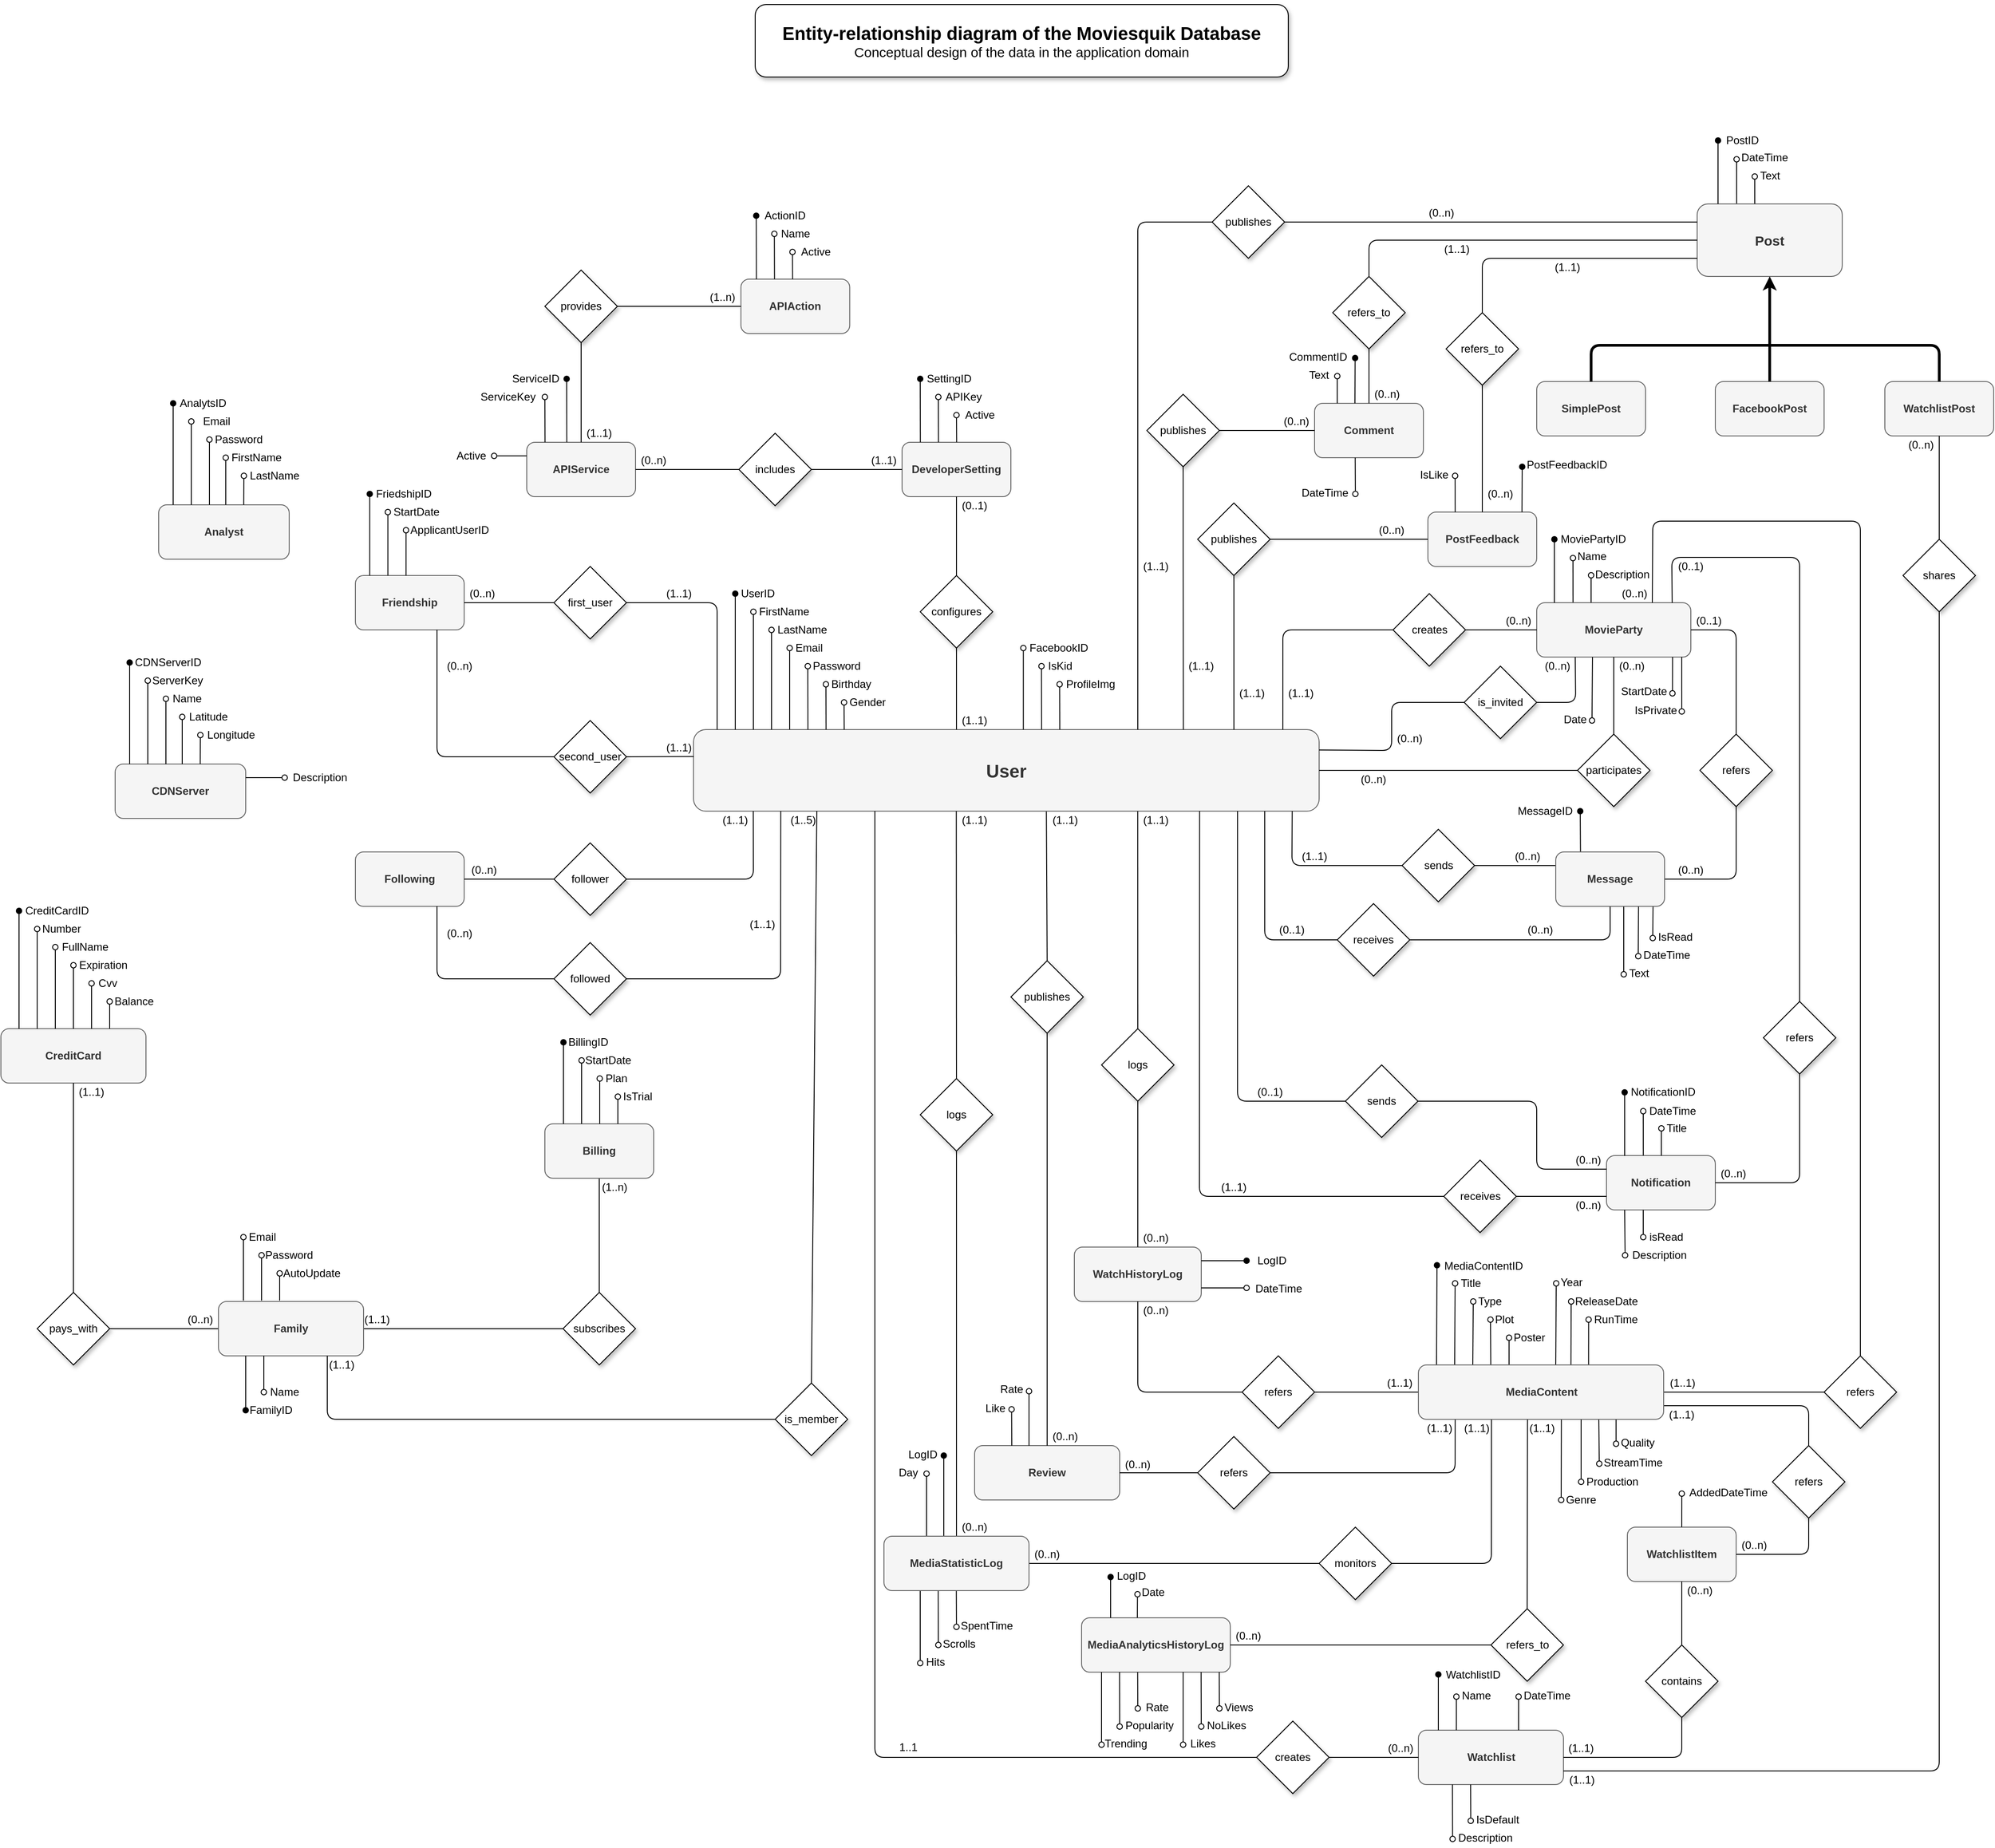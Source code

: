 <mxfile version="13.6.5" type="device"><diagram id="L1P09S_5hTDsqI9xaxgo" name="Page-1"><mxGraphModel dx="3137" dy="1929" grid="1" gridSize="10" guides="1" tooltips="1" connect="1" arrows="1" fold="1" page="1" pageScale="1" pageWidth="827" pageHeight="1169" math="0" shadow="0"><root><mxCell id="0"/><mxCell id="1" parent="0"/><mxCell id="2-4jXwVwvctBE40ZgtUO-1" value="User" style="rounded=1;whiteSpace=wrap;html=1;fontStyle=1;fontSize=20;fillColor=#f5f5f5;strokeColor=#666666;fontColor=#333333;" parent="1" vertex="1"><mxGeometry x="-650" y="80" width="690" height="90" as="geometry"/></mxCell><mxCell id="2-4jXwVwvctBE40ZgtUO-2" value="" style="endArrow=oval;html=1;endFill=1;" parent="1" edge="1"><mxGeometry width="50" height="50" relative="1" as="geometry"><mxPoint x="-604" y="80" as="sourcePoint"/><mxPoint x="-604" y="-70" as="targetPoint"/></mxGeometry></mxCell><mxCell id="2-4jXwVwvctBE40ZgtUO-3" value="" style="endArrow=oval;html=1;endFill=0;" parent="1" edge="1"><mxGeometry width="50" height="50" relative="1" as="geometry"><mxPoint x="-584" y="80" as="sourcePoint"/><mxPoint x="-584" y="-50" as="targetPoint"/></mxGeometry></mxCell><mxCell id="2-4jXwVwvctBE40ZgtUO-4" value="UserID" style="text;html=1;strokeColor=none;fillColor=none;align=center;verticalAlign=middle;whiteSpace=wrap;rounded=0;" parent="1" vertex="1"><mxGeometry x="-599" y="-80" width="40" height="20" as="geometry"/></mxCell><mxCell id="2-4jXwVwvctBE40ZgtUO-6" value="FirstName" style="text;html=1;strokeColor=none;fillColor=none;align=center;verticalAlign=middle;whiteSpace=wrap;rounded=0;" parent="1" vertex="1"><mxGeometry x="-580" y="-60" width="60" height="20" as="geometry"/></mxCell><mxCell id="2-4jXwVwvctBE40ZgtUO-7" value="" style="endArrow=oval;html=1;endFill=0;" parent="1" edge="1"><mxGeometry width="50" height="50" relative="1" as="geometry"><mxPoint x="-564" y="80" as="sourcePoint"/><mxPoint x="-564" y="-30" as="targetPoint"/></mxGeometry></mxCell><mxCell id="2-4jXwVwvctBE40ZgtUO-8" value="LastName" style="text;html=1;strokeColor=none;fillColor=none;align=center;verticalAlign=middle;whiteSpace=wrap;rounded=0;" parent="1" vertex="1"><mxGeometry x="-560" y="-40" width="60" height="20" as="geometry"/></mxCell><mxCell id="2-4jXwVwvctBE40ZgtUO-11" value="" style="endArrow=oval;html=1;endFill=0;" parent="1" edge="1"><mxGeometry width="50" height="50" relative="1" as="geometry"><mxPoint x="-544" y="80" as="sourcePoint"/><mxPoint x="-544" y="-10" as="targetPoint"/></mxGeometry></mxCell><mxCell id="2-4jXwVwvctBE40ZgtUO-12" value="" style="endArrow=oval;html=1;endFill=0;" parent="1" edge="1"><mxGeometry width="50" height="50" relative="1" as="geometry"><mxPoint x="-523.83" y="80" as="sourcePoint"/><mxPoint x="-524" y="10" as="targetPoint"/></mxGeometry></mxCell><mxCell id="2-4jXwVwvctBE40ZgtUO-13" value="" style="endArrow=oval;html=1;endFill=0;" parent="1" edge="1"><mxGeometry width="50" height="50" relative="1" as="geometry"><mxPoint x="-503.83" y="80" as="sourcePoint"/><mxPoint x="-504" y="30" as="targetPoint"/></mxGeometry></mxCell><mxCell id="2-4jXwVwvctBE40ZgtUO-14" value="" style="endArrow=oval;html=1;endFill=0;" parent="1" edge="1"><mxGeometry width="50" height="50" relative="1" as="geometry"><mxPoint x="-483.83" y="80" as="sourcePoint"/><mxPoint x="-484" y="50" as="targetPoint"/></mxGeometry></mxCell><mxCell id="2-4jXwVwvctBE40ZgtUO-15" value="Email" style="text;html=1;strokeColor=none;fillColor=none;align=center;verticalAlign=middle;whiteSpace=wrap;rounded=0;" parent="1" vertex="1"><mxGeometry x="-541" y="-20" width="37" height="20" as="geometry"/></mxCell><mxCell id="2-4jXwVwvctBE40ZgtUO-16" value="Birthday" style="text;html=1;strokeColor=none;fillColor=none;align=center;verticalAlign=middle;whiteSpace=wrap;rounded=0;" parent="1" vertex="1"><mxGeometry x="-498" y="20" width="44" height="20" as="geometry"/></mxCell><mxCell id="2-4jXwVwvctBE40ZgtUO-17" value="Gender" style="text;html=1;strokeColor=none;fillColor=none;align=center;verticalAlign=middle;whiteSpace=wrap;rounded=0;" parent="1" vertex="1"><mxGeometry x="-477.76" y="40" width="40" height="20" as="geometry"/></mxCell><mxCell id="2-4jXwVwvctBE40ZgtUO-18" value="Password" style="text;html=1;strokeColor=none;fillColor=none;align=center;verticalAlign=middle;whiteSpace=wrap;rounded=0;" parent="1" vertex="1"><mxGeometry x="-519" width="54" height="20" as="geometry"/></mxCell><mxCell id="2-4jXwVwvctBE40ZgtUO-20" value="CreditCard" style="rounded=1;whiteSpace=wrap;html=1;fontStyle=1;fillColor=#f5f5f5;strokeColor=#666666;fontColor=#333333;" parent="1" vertex="1"><mxGeometry x="-1414" y="410" width="160" height="60" as="geometry"/></mxCell><mxCell id="2-4jXwVwvctBE40ZgtUO-21" value="" style="endArrow=oval;html=1;endFill=0;exitX=0.25;exitY=0;exitDx=0;exitDy=0;" parent="1" source="2-4jXwVwvctBE40ZgtUO-20" edge="1"><mxGeometry width="50" height="50" relative="1" as="geometry"><mxPoint x="-1374" y="390" as="sourcePoint"/><mxPoint x="-1374" y="300" as="targetPoint"/></mxGeometry></mxCell><mxCell id="2-4jXwVwvctBE40ZgtUO-22" value="Number" style="text;html=1;strokeColor=none;fillColor=none;align=center;verticalAlign=middle;whiteSpace=wrap;rounded=0;" parent="1" vertex="1"><mxGeometry x="-1370" y="290" width="46" height="20" as="geometry"/></mxCell><mxCell id="2-4jXwVwvctBE40ZgtUO-23" value="" style="endArrow=oval;html=1;endFill=0;exitX=0.375;exitY=0;exitDx=0;exitDy=0;exitPerimeter=0;" parent="1" source="2-4jXwVwvctBE40ZgtUO-20" edge="1"><mxGeometry width="50" height="50" relative="1" as="geometry"><mxPoint x="-1354" y="390" as="sourcePoint"/><mxPoint x="-1354" y="320" as="targetPoint"/></mxGeometry></mxCell><mxCell id="2-4jXwVwvctBE40ZgtUO-25" value="FullName" style="text;html=1;strokeColor=none;fillColor=none;align=center;verticalAlign=middle;whiteSpace=wrap;rounded=0;" parent="1" vertex="1"><mxGeometry x="-1350" y="310" width="58" height="20" as="geometry"/></mxCell><mxCell id="2-4jXwVwvctBE40ZgtUO-26" value="" style="endArrow=oval;html=1;endFill=0;exitX=0.5;exitY=0;exitDx=0;exitDy=0;" parent="1" source="2-4jXwVwvctBE40ZgtUO-20" edge="1"><mxGeometry width="50" height="50" relative="1" as="geometry"><mxPoint x="-1334" y="390" as="sourcePoint"/><mxPoint x="-1334" y="340" as="targetPoint"/></mxGeometry></mxCell><mxCell id="2-4jXwVwvctBE40ZgtUO-28" value="Expiration" style="text;html=1;strokeColor=none;fillColor=none;align=center;verticalAlign=middle;whiteSpace=wrap;rounded=0;" parent="1" vertex="1"><mxGeometry x="-1330" y="330" width="58" height="20" as="geometry"/></mxCell><mxCell id="2-4jXwVwvctBE40ZgtUO-29" value="" style="endArrow=oval;html=1;endFill=0;exitX=0.625;exitY=0;exitDx=0;exitDy=0;exitPerimeter=0;" parent="1" source="2-4jXwVwvctBE40ZgtUO-20" edge="1"><mxGeometry width="50" height="50" relative="1" as="geometry"><mxPoint x="-1314" y="390" as="sourcePoint"/><mxPoint x="-1314" y="360" as="targetPoint"/></mxGeometry></mxCell><mxCell id="2-4jXwVwvctBE40ZgtUO-30" value="Cvv" style="text;html=1;strokeColor=none;fillColor=none;align=center;verticalAlign=middle;whiteSpace=wrap;rounded=0;" parent="1" vertex="1"><mxGeometry x="-1311" y="350" width="30" height="20" as="geometry"/></mxCell><mxCell id="2-4jXwVwvctBE40ZgtUO-31" value="subscribes" style="rhombus;whiteSpace=wrap;html=1;shadow=1;" parent="1" vertex="1"><mxGeometry x="-794" y="701" width="80" height="80" as="geometry"/></mxCell><mxCell id="2-4jXwVwvctBE40ZgtUO-32" value="" style="endArrow=none;html=1;entryX=0;entryY=0.5;entryDx=0;entryDy=0;exitX=0;exitY=1;exitDx=0;exitDy=0;" parent="1" source="2-4jXwVwvctBE40ZgtUO-45" target="2-4jXwVwvctBE40ZgtUO-31" edge="1"><mxGeometry width="50" height="50" relative="1" as="geometry"><mxPoint x="-1294" y="836" as="sourcePoint"/><mxPoint x="-1134" y="826" as="targetPoint"/></mxGeometry></mxCell><mxCell id="2-4jXwVwvctBE40ZgtUO-33" value="" style="endArrow=none;html=1;entryX=0.5;entryY=1;entryDx=0;entryDy=0;exitX=0.5;exitY=0;exitDx=0;exitDy=0;" parent="1" source="2-4jXwVwvctBE40ZgtUO-31" target="2-4jXwVwvctBE40ZgtUO-43" edge="1"><mxGeometry width="50" height="50" relative="1" as="geometry"><mxPoint x="-684" y="688" as="sourcePoint"/><mxPoint x="-742" y="896" as="targetPoint"/></mxGeometry></mxCell><mxCell id="2-4jXwVwvctBE40ZgtUO-43" value="Billing" style="rounded=1;whiteSpace=wrap;html=1;fontStyle=1;fillColor=#f5f5f5;strokeColor=#666666;fontColor=#333333;" parent="1" vertex="1"><mxGeometry x="-814" y="515" width="120" height="60" as="geometry"/></mxCell><mxCell id="2-4jXwVwvctBE40ZgtUO-44" value="(1..n)" style="text;html=1;strokeColor=none;fillColor=none;align=center;verticalAlign=middle;whiteSpace=wrap;rounded=0;" parent="1" vertex="1"><mxGeometry x="-752.5" y="575" width="30" height="20" as="geometry"/></mxCell><mxCell id="2-4jXwVwvctBE40ZgtUO-45" value="(1..1)" style="text;html=1;strokeColor=none;fillColor=none;align=center;verticalAlign=middle;whiteSpace=wrap;rounded=0;" parent="1" vertex="1"><mxGeometry x="-1014" y="721" width="30" height="20" as="geometry"/></mxCell><mxCell id="2-4jXwVwvctBE40ZgtUO-46" value="" style="endArrow=oval;html=1;endFill=1;" parent="1" edge="1"><mxGeometry width="50" height="50" relative="1" as="geometry"><mxPoint x="-793.5" y="515" as="sourcePoint"/><mxPoint x="-793.5" y="425" as="targetPoint"/></mxGeometry></mxCell><mxCell id="2-4jXwVwvctBE40ZgtUO-47" value="BillingID" style="text;html=1;strokeColor=none;fillColor=none;align=center;verticalAlign=middle;whiteSpace=wrap;rounded=0;" parent="1" vertex="1"><mxGeometry x="-789.5" y="415" width="46" height="20" as="geometry"/></mxCell><mxCell id="2-4jXwVwvctBE40ZgtUO-48" value="" style="endArrow=oval;html=1;endFill=0;" parent="1" edge="1"><mxGeometry width="50" height="50" relative="1" as="geometry"><mxPoint x="-773.5" y="515" as="sourcePoint"/><mxPoint x="-773.5" y="445" as="targetPoint"/></mxGeometry></mxCell><mxCell id="2-4jXwVwvctBE40ZgtUO-49" value="Plan" style="text;html=1;strokeColor=none;fillColor=none;align=center;verticalAlign=middle;whiteSpace=wrap;rounded=0;" parent="1" vertex="1"><mxGeometry x="-748.5" y="455" width="26" height="20" as="geometry"/></mxCell><mxCell id="2-4jXwVwvctBE40ZgtUO-50" value="" style="endArrow=oval;html=1;endFill=0;" parent="1" edge="1"><mxGeometry width="50" height="50" relative="1" as="geometry"><mxPoint x="-753.5" y="515" as="sourcePoint"/><mxPoint x="-753.5" y="465" as="targetPoint"/></mxGeometry></mxCell><mxCell id="2-4jXwVwvctBE40ZgtUO-52" value="" style="endArrow=oval;html=1;endFill=0;" parent="1" edge="1"><mxGeometry width="50" height="50" relative="1" as="geometry"><mxPoint x="-733.5" y="515" as="sourcePoint"/><mxPoint x="-733.5" y="485" as="targetPoint"/></mxGeometry></mxCell><mxCell id="2-4jXwVwvctBE40ZgtUO-53" value="IsTrial" style="text;html=1;strokeColor=none;fillColor=none;align=center;verticalAlign=middle;whiteSpace=wrap;rounded=0;" parent="1" vertex="1"><mxGeometry x="-730.5" y="475" width="37" height="20" as="geometry"/></mxCell><mxCell id="2-4jXwVwvctBE40ZgtUO-54" value="pays_with" style="rhombus;whiteSpace=wrap;html=1;shadow=1;" parent="1" vertex="1"><mxGeometry x="-1374" y="701" width="80" height="80" as="geometry"/></mxCell><mxCell id="2-4jXwVwvctBE40ZgtUO-55" value="" style="endArrow=none;html=1;exitX=0.5;exitY=1;exitDx=0;exitDy=0;entryX=0.5;entryY=0;entryDx=0;entryDy=0;" parent="1" source="2-4jXwVwvctBE40ZgtUO-20" target="2-4jXwVwvctBE40ZgtUO-54" edge="1"><mxGeometry width="50" height="50" relative="1" as="geometry"><mxPoint x="-1444" y="861" as="sourcePoint"/><mxPoint x="-1394" y="811" as="targetPoint"/></mxGeometry></mxCell><mxCell id="2-4jXwVwvctBE40ZgtUO-56" value="" style="endArrow=none;html=1;exitX=1;exitY=0.5;exitDx=0;exitDy=0;entryX=1;entryY=1;entryDx=0;entryDy=0;" parent="1" source="2-4jXwVwvctBE40ZgtUO-54" target="2-4jXwVwvctBE40ZgtUO-59" edge="1"><mxGeometry width="50" height="50" relative="1" as="geometry"><mxPoint x="-1594" y="876" as="sourcePoint"/><mxPoint x="-1584" y="826" as="targetPoint"/></mxGeometry></mxCell><mxCell id="2-4jXwVwvctBE40ZgtUO-57" value="(1..1)" style="text;html=1;strokeColor=none;fillColor=none;align=center;verticalAlign=middle;whiteSpace=wrap;rounded=0;" parent="1" vertex="1"><mxGeometry x="-1334" y="470" width="40" height="20" as="geometry"/></mxCell><mxCell id="2-4jXwVwvctBE40ZgtUO-59" value="(0..n)" style="text;html=1;strokeColor=none;fillColor=none;align=center;verticalAlign=middle;whiteSpace=wrap;rounded=0;" parent="1" vertex="1"><mxGeometry x="-1214" y="721" width="40" height="20" as="geometry"/></mxCell><mxCell id="iwlyGIlULVPHcYaXjed1-1" value="Family" style="rounded=1;whiteSpace=wrap;html=1;fontStyle=1;fillColor=#f5f5f5;strokeColor=#666666;fontColor=#333333;" parent="1" vertex="1"><mxGeometry x="-1174" y="711" width="160" height="60" as="geometry"/></mxCell><mxCell id="iwlyGIlULVPHcYaXjed1-2" value="" style="endArrow=none;html=1;endFill=0;startArrow=oval;startFill=1;" parent="1" edge="1"><mxGeometry width="50" height="50" relative="1" as="geometry"><mxPoint x="-1144" y="831" as="sourcePoint"/><mxPoint x="-1144" y="771" as="targetPoint"/></mxGeometry></mxCell><mxCell id="iwlyGIlULVPHcYaXjed1-3" value="FamilyID" style="text;html=1;strokeColor=none;fillColor=none;align=center;verticalAlign=middle;whiteSpace=wrap;rounded=0;" parent="1" vertex="1"><mxGeometry x="-1144" y="821" width="56" height="20" as="geometry"/></mxCell><mxCell id="iwlyGIlULVPHcYaXjed1-4" value="" style="endArrow=none;html=1;endFill=0;startArrow=oval;startFill=0;" parent="1" edge="1"><mxGeometry width="50" height="50" relative="1" as="geometry"><mxPoint x="-1124" y="811" as="sourcePoint"/><mxPoint x="-1124" y="771" as="targetPoint"/></mxGeometry></mxCell><mxCell id="iwlyGIlULVPHcYaXjed1-5" value="Name" style="text;html=1;strokeColor=none;fillColor=none;align=center;verticalAlign=middle;whiteSpace=wrap;rounded=0;" parent="1" vertex="1"><mxGeometry x="-1124" y="801" width="46" height="20" as="geometry"/></mxCell><mxCell id="iwlyGIlULVPHcYaXjed1-6" value="is_member" style="rhombus;whiteSpace=wrap;html=1;shadow=1;" parent="1" vertex="1"><mxGeometry x="-560" y="801" width="80" height="80" as="geometry"/></mxCell><mxCell id="iwlyGIlULVPHcYaXjed1-7" value="" style="endArrow=none;html=1;entryX=0.317;entryY=1;entryDx=0;entryDy=0;exitX=0.5;exitY=0;exitDx=0;exitDy=0;entryPerimeter=0;" parent="1" source="iwlyGIlULVPHcYaXjed1-6" edge="1"><mxGeometry width="50" height="50" relative="1" as="geometry"><mxPoint x="-404" y="385" as="sourcePoint"/><mxPoint x="-514.03" y="170" as="targetPoint"/></mxGeometry></mxCell><mxCell id="iwlyGIlULVPHcYaXjed1-8" value="" style="endArrow=none;html=1;entryX=0;entryY=0.5;entryDx=0;entryDy=0;exitX=0.75;exitY=1;exitDx=0;exitDy=0;" parent="1" source="iwlyGIlULVPHcYaXjed1-1" target="iwlyGIlULVPHcYaXjed1-6" edge="1"><mxGeometry width="50" height="50" relative="1" as="geometry"><mxPoint x="-398" y="1005" as="sourcePoint"/><mxPoint x="-518" y="1025" as="targetPoint"/><Array as="points"><mxPoint x="-1054" y="841"/></Array></mxGeometry></mxCell><mxCell id="iwlyGIlULVPHcYaXjed1-9" value="(1..1)" style="text;html=1;strokeColor=none;fillColor=none;align=center;verticalAlign=middle;whiteSpace=wrap;rounded=0;" parent="1" vertex="1"><mxGeometry x="-1053" y="771" width="30" height="20" as="geometry"/></mxCell><mxCell id="iwlyGIlULVPHcYaXjed1-10" value="(1..5)" style="text;html=1;strokeColor=none;fillColor=none;align=center;verticalAlign=middle;whiteSpace=wrap;rounded=0;" parent="1" vertex="1"><mxGeometry x="-544" y="170" width="30" height="20" as="geometry"/></mxCell><mxCell id="5aN66x5eL9GdeBPAM2HW-1" value="" style="endArrow=oval;html=1;endFill=1;" parent="1" edge="1"><mxGeometry width="50" height="50" relative="1" as="geometry"><mxPoint x="-1394" y="410" as="sourcePoint"/><mxPoint x="-1394" y="280" as="targetPoint"/></mxGeometry></mxCell><mxCell id="5aN66x5eL9GdeBPAM2HW-2" value="CreditCardID" style="text;html=1;strokeColor=none;fillColor=none;align=center;verticalAlign=middle;whiteSpace=wrap;rounded=0;" parent="1" vertex="1"><mxGeometry x="-1390" y="270" width="76" height="20" as="geometry"/></mxCell><mxCell id="5aN66x5eL9GdeBPAM2HW-3" value="" style="endArrow=oval;html=1;endFill=0;exitX=0.625;exitY=0;exitDx=0;exitDy=0;exitPerimeter=0;" parent="1" edge="1"><mxGeometry width="50" height="50" relative="1" as="geometry"><mxPoint x="-1294.03" y="410" as="sourcePoint"/><mxPoint x="-1294.03" y="380" as="targetPoint"/></mxGeometry></mxCell><mxCell id="5aN66x5eL9GdeBPAM2HW-4" value="Balance" style="text;html=1;strokeColor=none;fillColor=none;align=center;verticalAlign=middle;whiteSpace=wrap;rounded=0;" parent="1" vertex="1"><mxGeometry x="-1291" y="370" width="48" height="20" as="geometry"/></mxCell><mxCell id="5aN66x5eL9GdeBPAM2HW-15" value="" style="endArrow=oval;html=1;endFill=1;" parent="1" edge="1"><mxGeometry width="50" height="50" relative="1" as="geometry"><mxPoint x="169.5" y="781" as="sourcePoint"/><mxPoint x="170" y="671" as="targetPoint"/></mxGeometry></mxCell><mxCell id="5aN66x5eL9GdeBPAM2HW-16" value="MediaContentID" style="text;html=1;strokeColor=none;fillColor=none;align=center;verticalAlign=middle;whiteSpace=wrap;rounded=0;" parent="1" vertex="1"><mxGeometry x="172.5" y="662" width="96.5" height="20" as="geometry"/></mxCell><mxCell id="5aN66x5eL9GdeBPAM2HW-17" value="" style="endArrow=oval;html=1;endFill=0;" parent="1" edge="1"><mxGeometry width="50" height="50" relative="1" as="geometry"><mxPoint x="189.5" y="781" as="sourcePoint"/><mxPoint x="190" y="691" as="targetPoint"/></mxGeometry></mxCell><mxCell id="5aN66x5eL9GdeBPAM2HW-18" value="Type" style="text;html=1;strokeColor=none;fillColor=none;align=center;verticalAlign=middle;whiteSpace=wrap;rounded=0;" parent="1" vertex="1"><mxGeometry x="214" y="701" width="28.5" height="20" as="geometry"/></mxCell><mxCell id="5aN66x5eL9GdeBPAM2HW-19" value="" style="endArrow=oval;html=1;endFill=0;" parent="1" edge="1"><mxGeometry width="50" height="50" relative="1" as="geometry"><mxPoint x="209.5" y="781" as="sourcePoint"/><mxPoint x="210" y="711" as="targetPoint"/></mxGeometry></mxCell><mxCell id="5aN66x5eL9GdeBPAM2HW-20" value="Title" style="text;html=1;strokeColor=none;fillColor=none;align=center;verticalAlign=middle;whiteSpace=wrap;rounded=0;" parent="1" vertex="1"><mxGeometry x="194" y="681" width="26.5" height="20" as="geometry"/></mxCell><mxCell id="5aN66x5eL9GdeBPAM2HW-21" value="" style="endArrow=oval;html=1;endFill=0;" parent="1" edge="1"><mxGeometry width="50" height="50" relative="1" as="geometry"><mxPoint x="249.5" y="781" as="sourcePoint"/><mxPoint x="249.5" y="751" as="targetPoint"/></mxGeometry></mxCell><mxCell id="5aN66x5eL9GdeBPAM2HW-22" value="Poster" style="text;html=1;strokeColor=none;fillColor=none;align=center;verticalAlign=middle;whiteSpace=wrap;rounded=0;" parent="1" vertex="1"><mxGeometry x="252.5" y="741" width="37.5" height="20" as="geometry"/></mxCell><mxCell id="5aN66x5eL9GdeBPAM2HW-23" value="" style="endArrow=oval;html=1;endFill=0;" parent="1" edge="1"><mxGeometry width="50" height="50" relative="1" as="geometry"><mxPoint x="229.33" y="781" as="sourcePoint"/><mxPoint x="229" y="731" as="targetPoint"/></mxGeometry></mxCell><mxCell id="5aN66x5eL9GdeBPAM2HW-24" value="Plot" style="text;html=1;strokeColor=none;fillColor=none;align=center;verticalAlign=middle;whiteSpace=wrap;rounded=0;" parent="1" vertex="1"><mxGeometry x="232" y="721" width="25" height="20" as="geometry"/></mxCell><mxCell id="TRpD3Uaqjmw3FwHSKE-C-1" value="logs" style="rhombus;whiteSpace=wrap;html=1;shadow=1;" parent="1" vertex="1"><mxGeometry x="-200" y="410" width="80" height="80" as="geometry"/></mxCell><mxCell id="TRpD3Uaqjmw3FwHSKE-C-2" value="" style="endArrow=none;html=1;exitX=0.71;exitY=1.002;exitDx=0;exitDy=0;entryX=0.5;entryY=0;entryDx=0;entryDy=0;exitPerimeter=0;" parent="1" source="2-4jXwVwvctBE40ZgtUO-1" target="TRpD3Uaqjmw3FwHSKE-C-1" edge="1"><mxGeometry width="50" height="50" relative="1" as="geometry"><mxPoint x="-138.96" y="170" as="sourcePoint"/><mxPoint x="-57" y="170" as="targetPoint"/><Array as="points"/></mxGeometry></mxCell><mxCell id="TRpD3Uaqjmw3FwHSKE-C-3" value="" style="endArrow=none;html=1;entryX=0;entryY=0.5;entryDx=0;entryDy=0;exitX=1;exitY=0.5;exitDx=0;exitDy=0;" parent="1" source="5DsjRJYne7zJcn3X-wIv-7" target="5aN66x5eL9GdeBPAM2HW-6" edge="1"><mxGeometry width="50" height="50" relative="1" as="geometry"><mxPoint x="40" y="811" as="sourcePoint"/><mxPoint x="90" y="911" as="targetPoint"/></mxGeometry></mxCell><mxCell id="TRpD3Uaqjmw3FwHSKE-C-4" value="(1..1)" style="text;html=1;strokeColor=none;fillColor=none;align=center;verticalAlign=middle;whiteSpace=wrap;rounded=0;" parent="1" vertex="1"><mxGeometry x="-160" y="170" width="40" height="20" as="geometry"/></mxCell><mxCell id="TRpD3Uaqjmw3FwHSKE-C-5" value="(1..1)" style="text;html=1;strokeColor=none;fillColor=none;align=center;verticalAlign=middle;whiteSpace=wrap;rounded=0;" parent="1" vertex="1"><mxGeometry x="109" y="791" width="40" height="20" as="geometry"/></mxCell><mxCell id="TRpD3Uaqjmw3FwHSKE-C-17" value="Friendship" style="rounded=1;whiteSpace=wrap;html=1;fontStyle=1;fillColor=#f5f5f5;strokeColor=#666666;fontColor=#333333;" parent="1" vertex="1"><mxGeometry x="-1023" y="-90" width="120" height="60" as="geometry"/></mxCell><mxCell id="TRpD3Uaqjmw3FwHSKE-C-18" value="first_user" style="rhombus;whiteSpace=wrap;html=1;shadow=1;" parent="1" vertex="1"><mxGeometry x="-804" y="-100" width="80" height="80" as="geometry"/></mxCell><mxCell id="TRpD3Uaqjmw3FwHSKE-C-19" value="" style="endArrow=none;html=1;exitX=1;exitY=0.5;exitDx=0;exitDy=0;entryX=0;entryY=0.5;entryDx=0;entryDy=0;" parent="1" source="TRpD3Uaqjmw3FwHSKE-C-17" target="TRpD3Uaqjmw3FwHSKE-C-18" edge="1"><mxGeometry width="50" height="50" relative="1" as="geometry"><mxPoint x="-856" y="50" as="sourcePoint"/><mxPoint x="-806" y="-60" as="targetPoint"/></mxGeometry></mxCell><mxCell id="TRpD3Uaqjmw3FwHSKE-C-21" value="" style="endArrow=none;html=1;exitX=1;exitY=0.5;exitDx=0;exitDy=0;" parent="1" source="TRpD3Uaqjmw3FwHSKE-C-18" edge="1"><mxGeometry width="50" height="50" relative="1" as="geometry"><mxPoint x="-724" as="sourcePoint"/><mxPoint x="-624" y="80" as="targetPoint"/><Array as="points"><mxPoint x="-624" y="-60"/></Array></mxGeometry></mxCell><mxCell id="TRpD3Uaqjmw3FwHSKE-C-22" value="(0..n)" style="text;html=1;strokeColor=none;fillColor=none;align=center;verticalAlign=middle;whiteSpace=wrap;rounded=0;" parent="1" vertex="1"><mxGeometry x="-903" y="-80" width="40" height="20" as="geometry"/></mxCell><mxCell id="TRpD3Uaqjmw3FwHSKE-C-23" value="(1..1)" style="text;html=1;strokeColor=none;fillColor=none;align=center;verticalAlign=middle;whiteSpace=wrap;rounded=0;" parent="1" vertex="1"><mxGeometry x="-686" y="-80" width="40" height="20" as="geometry"/></mxCell><mxCell id="TRpD3Uaqjmw3FwHSKE-C-24" value="" style="endArrow=oval;html=1;endFill=1;" parent="1" edge="1"><mxGeometry width="50" height="50" relative="1" as="geometry"><mxPoint x="-1007.17" y="-90" as="sourcePoint"/><mxPoint x="-1007.17" y="-180.0" as="targetPoint"/></mxGeometry></mxCell><mxCell id="TRpD3Uaqjmw3FwHSKE-C-25" value="FriedshipID" style="text;html=1;strokeColor=none;fillColor=none;align=center;verticalAlign=middle;whiteSpace=wrap;rounded=0;" parent="1" vertex="1"><mxGeometry x="-1003.17" y="-190" width="67.17" height="20" as="geometry"/></mxCell><mxCell id="TRpD3Uaqjmw3FwHSKE-C-26" value="" style="endArrow=oval;html=1;endFill=0;" parent="1" edge="1"><mxGeometry width="50" height="50" relative="1" as="geometry"><mxPoint x="-987.17" y="-90" as="sourcePoint"/><mxPoint x="-987.17" y="-160.0" as="targetPoint"/></mxGeometry></mxCell><mxCell id="TRpD3Uaqjmw3FwHSKE-C-27" value="ApplicantUserID" style="text;html=1;strokeColor=none;fillColor=none;align=center;verticalAlign=middle;whiteSpace=wrap;rounded=0;" parent="1" vertex="1"><mxGeometry x="-962.17" y="-150" width="86.17" height="20" as="geometry"/></mxCell><mxCell id="TRpD3Uaqjmw3FwHSKE-C-28" value="" style="endArrow=oval;html=1;endFill=0;" parent="1" edge="1"><mxGeometry width="50" height="50" relative="1" as="geometry"><mxPoint x="-967.17" y="-90" as="sourcePoint"/><mxPoint x="-967.17" y="-140.0" as="targetPoint"/></mxGeometry></mxCell><mxCell id="TRpD3Uaqjmw3FwHSKE-C-29" value="StartDate" style="text;html=1;strokeColor=none;fillColor=none;align=center;verticalAlign=middle;whiteSpace=wrap;rounded=0;" parent="1" vertex="1"><mxGeometry x="-983.17" y="-170" width="55" height="20" as="geometry"/></mxCell><mxCell id="tSTBfTM7DXqQjI8-OK6j-3" value="Following" style="rounded=1;whiteSpace=wrap;html=1;fontStyle=1;fillColor=#f5f5f5;strokeColor=#666666;fontColor=#333333;" parent="1" vertex="1"><mxGeometry x="-1023" y="215" width="120" height="60" as="geometry"/></mxCell><mxCell id="tSTBfTM7DXqQjI8-OK6j-4" value="follower" style="rhombus;whiteSpace=wrap;html=1;shadow=1;" parent="1" vertex="1"><mxGeometry x="-804" y="205" width="80" height="80" as="geometry"/></mxCell><mxCell id="tSTBfTM7DXqQjI8-OK6j-5" value="" style="endArrow=none;html=1;exitX=1;exitY=0.5;exitDx=0;exitDy=0;entryX=0;entryY=0.5;entryDx=0;entryDy=0;" parent="1" source="tSTBfTM7DXqQjI8-OK6j-3" target="tSTBfTM7DXqQjI8-OK6j-4" edge="1"><mxGeometry width="50" height="50" relative="1" as="geometry"><mxPoint x="-824" y="365" as="sourcePoint"/><mxPoint x="-774" y="315" as="targetPoint"/></mxGeometry></mxCell><mxCell id="tSTBfTM7DXqQjI8-OK6j-6" value="" style="endArrow=none;html=1;exitX=1;exitY=0.5;exitDx=0;exitDy=0;entryX=0.146;entryY=1;entryDx=0;entryDy=0;entryPerimeter=0;" parent="1" source="tSTBfTM7DXqQjI8-OK6j-4" edge="1"><mxGeometry width="50" height="50" relative="1" as="geometry"><mxPoint x="-694" y="435" as="sourcePoint"/><mxPoint x="-584.14" y="170" as="targetPoint"/><Array as="points"><mxPoint x="-584" y="245"/></Array></mxGeometry></mxCell><mxCell id="tSTBfTM7DXqQjI8-OK6j-9" value="(0..n)" style="text;html=1;strokeColor=none;fillColor=none;align=center;verticalAlign=middle;whiteSpace=wrap;rounded=0;" parent="1" vertex="1"><mxGeometry x="-901" y="225" width="40" height="20" as="geometry"/></mxCell><mxCell id="tSTBfTM7DXqQjI8-OK6j-10" value="(1..1)" style="text;html=1;strokeColor=none;fillColor=none;align=center;verticalAlign=middle;whiteSpace=wrap;rounded=0;" parent="1" vertex="1"><mxGeometry x="-624" y="170" width="40" height="20" as="geometry"/></mxCell><mxCell id="tSTBfTM7DXqQjI8-OK6j-11" value="second_user" style="rhombus;whiteSpace=wrap;html=1;shadow=1;" parent="1" vertex="1"><mxGeometry x="-804" y="70" width="80" height="80" as="geometry"/></mxCell><mxCell id="tSTBfTM7DXqQjI8-OK6j-12" value="" style="endArrow=none;html=1;exitX=0.75;exitY=1;exitDx=0;exitDy=0;entryX=0;entryY=0.5;entryDx=0;entryDy=0;" parent="1" source="TRpD3Uaqjmw3FwHSKE-C-17" target="tSTBfTM7DXqQjI8-OK6j-11" edge="1"><mxGeometry width="50" height="50" relative="1" as="geometry"><mxPoint x="-874" y="90" as="sourcePoint"/><mxPoint x="-824" y="40" as="targetPoint"/><Array as="points"><mxPoint x="-933" y="110"/></Array></mxGeometry></mxCell><mxCell id="tSTBfTM7DXqQjI8-OK6j-13" value="" style="endArrow=none;html=1;exitX=1;exitY=0.5;exitDx=0;exitDy=0;entryX=0.902;entryY=0.985;entryDx=0;entryDy=0;entryPerimeter=0;" parent="1" source="tSTBfTM7DXqQjI8-OK6j-11" edge="1" target="tSTBfTM7DXqQjI8-OK6j-15"><mxGeometry width="50" height="50" relative="1" as="geometry"><mxPoint x="-714" y="180" as="sourcePoint"/><mxPoint x="-644" y="109.79" as="targetPoint"/></mxGeometry></mxCell><mxCell id="tSTBfTM7DXqQjI8-OK6j-14" value="(0..n)" style="text;html=1;strokeColor=none;fillColor=none;align=center;verticalAlign=middle;whiteSpace=wrap;rounded=0;" parent="1" vertex="1"><mxGeometry x="-928" width="40" height="20" as="geometry"/></mxCell><mxCell id="tSTBfTM7DXqQjI8-OK6j-15" value="(1..1)" style="text;html=1;strokeColor=none;fillColor=none;align=center;verticalAlign=middle;whiteSpace=wrap;rounded=0;" parent="1" vertex="1"><mxGeometry x="-686" y="90" width="40" height="20" as="geometry"/></mxCell><mxCell id="tSTBfTM7DXqQjI8-OK6j-16" value="followed" style="rhombus;whiteSpace=wrap;html=1;shadow=1;" parent="1" vertex="1"><mxGeometry x="-804" y="315" width="80" height="80" as="geometry"/></mxCell><mxCell id="tSTBfTM7DXqQjI8-OK6j-17" value="" style="endArrow=none;html=1;exitX=0.75;exitY=1;exitDx=0;exitDy=0;entryX=0;entryY=0.5;entryDx=0;entryDy=0;" parent="1" source="tSTBfTM7DXqQjI8-OK6j-3" target="tSTBfTM7DXqQjI8-OK6j-16" edge="1"><mxGeometry width="50" height="50" relative="1" as="geometry"><mxPoint x="-874" y="385" as="sourcePoint"/><mxPoint x="-824" y="335" as="targetPoint"/><Array as="points"><mxPoint x="-933" y="355"/></Array></mxGeometry></mxCell><mxCell id="tSTBfTM7DXqQjI8-OK6j-18" value="" style="endArrow=none;html=1;exitX=1;exitY=0.5;exitDx=0;exitDy=0;entryX=0.22;entryY=1;entryDx=0;entryDy=0;entryPerimeter=0;" parent="1" source="tSTBfTM7DXqQjI8-OK6j-16" edge="1"><mxGeometry width="50" height="50" relative="1" as="geometry"><mxPoint x="-684" y="365" as="sourcePoint"/><mxPoint x="-553.8" y="170" as="targetPoint"/><Array as="points"><mxPoint x="-554" y="355"/></Array></mxGeometry></mxCell><mxCell id="tSTBfTM7DXqQjI8-OK6j-19" value="(0..n)" style="text;html=1;strokeColor=none;fillColor=none;align=center;verticalAlign=middle;whiteSpace=wrap;rounded=0;" parent="1" vertex="1"><mxGeometry x="-928.17" y="295" width="40" height="20" as="geometry"/></mxCell><mxCell id="tSTBfTM7DXqQjI8-OK6j-20" value="(1..1)" style="text;html=1;strokeColor=none;fillColor=none;align=center;verticalAlign=middle;whiteSpace=wrap;rounded=0;" parent="1" vertex="1"><mxGeometry x="-594" y="285" width="40" height="20" as="geometry"/></mxCell><mxCell id="mZP4QMPXlHXR81YpE7UH-1" value="Notification" style="rounded=1;whiteSpace=wrap;html=1;fontStyle=1;fillColor=#f5f5f5;strokeColor=#666666;fontColor=#333333;" parent="1" vertex="1"><mxGeometry x="357" y="550" width="120" height="60" as="geometry"/></mxCell><mxCell id="mZP4QMPXlHXR81YpE7UH-2" value="receives" style="rhombus;whiteSpace=wrap;html=1;shadow=1;" parent="1" vertex="1"><mxGeometry x="177.5" y="555" width="80" height="80" as="geometry"/></mxCell><mxCell id="mZP4QMPXlHXR81YpE7UH-3" value="" style="endArrow=none;html=1;entryX=0;entryY=0.5;entryDx=0;entryDy=0;exitX=0.809;exitY=1;exitDx=0;exitDy=0;exitPerimeter=0;" parent="1" source="2-4jXwVwvctBE40ZgtUO-1" target="mZP4QMPXlHXR81YpE7UH-2" edge="1"><mxGeometry width="50" height="50" relative="1" as="geometry"><mxPoint x="-92" y="200" as="sourcePoint"/><mxPoint x="330.25" y="225" as="targetPoint"/><Array as="points"><mxPoint x="-92" y="595"/></Array></mxGeometry></mxCell><mxCell id="mZP4QMPXlHXR81YpE7UH-4" value="" style="endArrow=none;html=1;exitX=1;exitY=0.5;exitDx=0;exitDy=0;entryX=0;entryY=0.75;entryDx=0;entryDy=0;" parent="1" source="mZP4QMPXlHXR81YpE7UH-2" target="mZP4QMPXlHXR81YpE7UH-1" edge="1"><mxGeometry width="50" height="50" relative="1" as="geometry"><mxPoint x="307.5" y="689" as="sourcePoint"/><mxPoint x="357.5" y="639" as="targetPoint"/></mxGeometry></mxCell><mxCell id="mZP4QMPXlHXR81YpE7UH-6" value="(1..1)" style="text;html=1;strokeColor=none;fillColor=none;align=center;verticalAlign=middle;whiteSpace=wrap;rounded=0;" parent="1" vertex="1"><mxGeometry x="-74" y="575" width="40" height="20" as="geometry"/></mxCell><mxCell id="mZP4QMPXlHXR81YpE7UH-7" value="(0..n)" style="text;html=1;strokeColor=none;fillColor=none;align=center;verticalAlign=middle;whiteSpace=wrap;rounded=0;" parent="1" vertex="1"><mxGeometry x="317" y="595" width="40" height="20" as="geometry"/></mxCell><mxCell id="mZP4QMPXlHXR81YpE7UH-14" value="" style="endArrow=oval;html=1;endFill=1;" parent="1" edge="1"><mxGeometry width="50" height="50" relative="1" as="geometry"><mxPoint x="377" y="550.28" as="sourcePoint"/><mxPoint x="377" y="480.28" as="targetPoint"/></mxGeometry></mxCell><mxCell id="mZP4QMPXlHXR81YpE7UH-15" value="NotificationID" style="text;html=1;strokeColor=none;fillColor=none;align=center;verticalAlign=middle;whiteSpace=wrap;rounded=0;" parent="1" vertex="1"><mxGeometry x="381" y="470.28" width="76.5" height="20" as="geometry"/></mxCell><mxCell id="mZP4QMPXlHXR81YpE7UH-18" value="DateTime" style="text;html=1;strokeColor=none;fillColor=none;align=center;verticalAlign=middle;whiteSpace=wrap;rounded=0;" parent="1" vertex="1"><mxGeometry x="402" y="490.84" width="55.5" height="20" as="geometry"/></mxCell><mxCell id="mZP4QMPXlHXR81YpE7UH-19" value="" style="endArrow=oval;html=1;endFill=0;exitX=0.338;exitY=-0.003;exitDx=0;exitDy=0;exitPerimeter=0;" parent="1" source="mZP4QMPXlHXR81YpE7UH-1" edge="1"><mxGeometry width="50" height="50" relative="1" as="geometry"><mxPoint x="397.5" y="540" as="sourcePoint"/><mxPoint x="397.5" y="501" as="targetPoint"/></mxGeometry></mxCell><mxCell id="mZP4QMPXlHXR81YpE7UH-22" value="" style="endArrow=oval;html=1;endFill=0;" parent="1" edge="1"><mxGeometry width="50" height="50" relative="1" as="geometry"><mxPoint x="417.5" y="550" as="sourcePoint"/><mxPoint x="417.5" y="520" as="targetPoint"/></mxGeometry></mxCell><mxCell id="mZP4QMPXlHXR81YpE7UH-23" value="Title" style="text;html=1;strokeColor=none;fillColor=none;align=center;verticalAlign=middle;whiteSpace=wrap;rounded=0;" parent="1" vertex="1"><mxGeometry x="421" y="510" width="26.5" height="20" as="geometry"/></mxCell><mxCell id="uUsENUNOTOey4h8lfAfC-1" value="" style="endArrow=none;html=1;endFill=0;startArrow=oval;startFill=0;" parent="1" edge="1"><mxGeometry width="50" height="50" relative="1" as="geometry"><mxPoint x="377.5" y="660" as="sourcePoint"/><mxPoint x="377" y="610" as="targetPoint"/></mxGeometry></mxCell><mxCell id="uUsENUNOTOey4h8lfAfC-2" value="Description" style="text;html=1;strokeColor=none;fillColor=none;align=center;verticalAlign=middle;whiteSpace=wrap;rounded=0;" parent="1" vertex="1"><mxGeometry x="381.5" y="650" width="66.5" height="20" as="geometry"/></mxCell><mxCell id="uUsENUNOTOey4h8lfAfC-3" value="" style="endArrow=none;html=1;endFill=0;startArrow=oval;startFill=0;" parent="1" edge="1"><mxGeometry width="50" height="50" relative="1" as="geometry"><mxPoint x="397.5" y="640" as="sourcePoint"/><mxPoint x="397.5" y="610" as="targetPoint"/></mxGeometry></mxCell><mxCell id="uUsENUNOTOey4h8lfAfC-4" value="isRead" style="text;html=1;strokeColor=none;fillColor=none;align=center;verticalAlign=middle;whiteSpace=wrap;rounded=0;" parent="1" vertex="1"><mxGeometry x="400.75" y="630" width="43.75" height="20" as="geometry"/></mxCell><mxCell id="Db668q21i_lDTGtzhgTG-1" value="Post" style="rounded=1;whiteSpace=wrap;html=1;fontStyle=1;fontSize=15;fillColor=#f5f5f5;strokeColor=#666666;fontColor=#333333;" parent="1" vertex="1"><mxGeometry x="457" y="-500" width="160" height="80" as="geometry"/></mxCell><mxCell id="Db668q21i_lDTGtzhgTG-3" value="SimplePost" style="rounded=1;whiteSpace=wrap;html=1;fontStyle=1;fillColor=#f5f5f5;strokeColor=#666666;fontColor=#333333;" parent="1" vertex="1"><mxGeometry x="280" y="-304" width="120" height="60" as="geometry"/></mxCell><mxCell id="Db668q21i_lDTGtzhgTG-4" value="FacebookPost" style="rounded=1;whiteSpace=wrap;html=1;fontStyle=1;fillColor=#f5f5f5;strokeColor=#666666;fontColor=#333333;" parent="1" vertex="1"><mxGeometry x="477" y="-304" width="120" height="60" as="geometry"/></mxCell><mxCell id="Db668q21i_lDTGtzhgTG-5" value="WatchlistPost" style="rounded=1;whiteSpace=wrap;html=1;fontStyle=1;fillColor=#f5f5f5;strokeColor=#666666;fontColor=#333333;" parent="1" vertex="1"><mxGeometry x="664" y="-304" width="120" height="60" as="geometry"/></mxCell><mxCell id="Db668q21i_lDTGtzhgTG-6" value="" style="endArrow=classic;html=1;entryX=0.5;entryY=1;entryDx=0;entryDy=0;strokeWidth=3;" parent="1" target="Db668q21i_lDTGtzhgTG-1" edge="1"><mxGeometry width="50" height="50" relative="1" as="geometry"><mxPoint x="537" y="-344" as="sourcePoint"/><mxPoint x="537" y="-394" as="targetPoint"/></mxGeometry></mxCell><mxCell id="Db668q21i_lDTGtzhgTG-7" value="" style="endArrow=none;html=1;exitX=0.5;exitY=0;exitDx=0;exitDy=0;strokeWidth=3;" parent="1" source="Db668q21i_lDTGtzhgTG-3" edge="1"><mxGeometry width="50" height="50" relative="1" as="geometry"><mxPoint x="310" y="-324" as="sourcePoint"/><mxPoint x="537" y="-344" as="targetPoint"/><Array as="points"><mxPoint x="340" y="-344"/></Array></mxGeometry></mxCell><mxCell id="Db668q21i_lDTGtzhgTG-8" value="" style="endArrow=none;html=1;exitX=0.5;exitY=0;exitDx=0;exitDy=0;strokeWidth=3;" parent="1" source="Db668q21i_lDTGtzhgTG-4" edge="1"><mxGeometry width="50" height="50" relative="1" as="geometry"><mxPoint x="647" y="-304" as="sourcePoint"/><mxPoint x="537" y="-344" as="targetPoint"/></mxGeometry></mxCell><mxCell id="Db668q21i_lDTGtzhgTG-9" value="" style="endArrow=none;html=1;strokeWidth=3;exitX=0.5;exitY=0;exitDx=0;exitDy=0;" parent="1" source="Db668q21i_lDTGtzhgTG-5" edge="1"><mxGeometry width="50" height="50" relative="1" as="geometry"><mxPoint x="720" y="-344" as="sourcePoint"/><mxPoint x="537" y="-344" as="targetPoint"/><Array as="points"><mxPoint x="724" y="-344"/></Array></mxGeometry></mxCell><mxCell id="Db668q21i_lDTGtzhgTG-10" value="publishes" style="rhombus;whiteSpace=wrap;html=1;shadow=1;" parent="1" vertex="1"><mxGeometry x="-78" y="-520" width="80" height="80" as="geometry"/></mxCell><mxCell id="Db668q21i_lDTGtzhgTG-11" value="" style="endArrow=none;html=1;strokeWidth=1;entryX=0;entryY=0.5;entryDx=0;entryDy=0;" parent="1" target="Db668q21i_lDTGtzhgTG-10" edge="1"><mxGeometry width="50" height="50" relative="1" as="geometry"><mxPoint x="-160" y="80" as="sourcePoint"/><mxPoint x="-190" y="-360" as="targetPoint"/><Array as="points"><mxPoint x="-160" y="-480"/></Array></mxGeometry></mxCell><mxCell id="Db668q21i_lDTGtzhgTG-12" value="" style="endArrow=none;html=1;strokeWidth=1;entryX=0;entryY=0.25;entryDx=0;entryDy=0;exitX=1;exitY=0.5;exitDx=0;exitDy=0;" parent="1" source="Db668q21i_lDTGtzhgTG-10" target="Db668q21i_lDTGtzhgTG-1" edge="1"><mxGeometry width="50" height="50" relative="1" as="geometry"><mxPoint x="-30" y="-510" as="sourcePoint"/><mxPoint x="-100" y="-340" as="targetPoint"/><Array as="points"/></mxGeometry></mxCell><mxCell id="Db668q21i_lDTGtzhgTG-13" value="(0..n)" style="text;html=1;strokeColor=none;fillColor=none;align=center;verticalAlign=middle;whiteSpace=wrap;rounded=0;" parent="1" vertex="1"><mxGeometry x="155" y="-500" width="40" height="20" as="geometry"/></mxCell><mxCell id="Db668q21i_lDTGtzhgTG-14" value="(1..1)" style="text;html=1;strokeColor=none;fillColor=none;align=center;verticalAlign=middle;whiteSpace=wrap;rounded=0;" parent="1" vertex="1"><mxGeometry x="-160" y="-110" width="40" height="20" as="geometry"/></mxCell><mxCell id="BvhT_QmivX-oG5E3dmPs-2" value="publishes" style="rhombus;whiteSpace=wrap;html=1;shadow=1;" parent="1" vertex="1"><mxGeometry x="-150" y="-290" width="80" height="80" as="geometry"/></mxCell><mxCell id="BvhT_QmivX-oG5E3dmPs-3" value="" style="endArrow=none;html=1;entryX=0.5;entryY=1;entryDx=0;entryDy=0;exitX=0.783;exitY=0;exitDx=0;exitDy=0;exitPerimeter=0;" parent="1" source="2-4jXwVwvctBE40ZgtUO-1" target="BvhT_QmivX-oG5E3dmPs-2" edge="1"><mxGeometry width="50" height="50" relative="1" as="geometry"><mxPoint x="-110" y="60" as="sourcePoint"/><mxPoint x="-70" y="-60" as="targetPoint"/><Array as="points"><mxPoint x="-110" y="-120"/></Array></mxGeometry></mxCell><mxCell id="BvhT_QmivX-oG5E3dmPs-4" value="(1..1)" style="text;html=1;strokeColor=none;fillColor=none;align=center;verticalAlign=middle;whiteSpace=wrap;rounded=0;" parent="1" vertex="1"><mxGeometry x="-110" width="40" height="20" as="geometry"/></mxCell><mxCell id="BvhT_QmivX-oG5E3dmPs-5" value="Comment" style="rounded=1;whiteSpace=wrap;html=1;fontStyle=1;fillColor=#f5f5f5;strokeColor=#666666;fontColor=#333333;" parent="1" vertex="1"><mxGeometry x="35" y="-280" width="120" height="60" as="geometry"/></mxCell><mxCell id="BvhT_QmivX-oG5E3dmPs-6" value="" style="endArrow=none;html=1;exitX=1;exitY=0.5;exitDx=0;exitDy=0;entryX=0;entryY=0.5;entryDx=0;entryDy=0;" parent="1" source="BvhT_QmivX-oG5E3dmPs-2" target="BvhT_QmivX-oG5E3dmPs-5" edge="1"><mxGeometry width="50" height="50" relative="1" as="geometry"><mxPoint x="80" y="50" as="sourcePoint"/><mxPoint x="130" as="targetPoint"/></mxGeometry></mxCell><mxCell id="BvhT_QmivX-oG5E3dmPs-7" value="(0..n)" style="text;html=1;strokeColor=none;fillColor=none;align=center;verticalAlign=middle;whiteSpace=wrap;rounded=0;" parent="1" vertex="1"><mxGeometry x="-5" y="-270" width="40" height="20" as="geometry"/></mxCell><mxCell id="BvhT_QmivX-oG5E3dmPs-8" value="refers_to" style="rhombus;whiteSpace=wrap;html=1;shadow=1;" parent="1" vertex="1"><mxGeometry x="55" y="-420" width="80" height="80" as="geometry"/></mxCell><mxCell id="BvhT_QmivX-oG5E3dmPs-9" value="" style="endArrow=none;html=1;exitX=0.5;exitY=0;exitDx=0;exitDy=0;entryX=0.5;entryY=1;entryDx=0;entryDy=0;" parent="1" source="BvhT_QmivX-oG5E3dmPs-5" target="BvhT_QmivX-oG5E3dmPs-8" edge="1"><mxGeometry width="50" height="50" relative="1" as="geometry"><mxPoint x="170" y="-130" as="sourcePoint"/><mxPoint x="220" y="-180" as="targetPoint"/></mxGeometry></mxCell><mxCell id="BvhT_QmivX-oG5E3dmPs-10" value="" style="endArrow=none;html=1;exitX=0.5;exitY=0;exitDx=0;exitDy=0;entryX=0;entryY=0.5;entryDx=0;entryDy=0;" parent="1" source="BvhT_QmivX-oG5E3dmPs-8" target="Db668q21i_lDTGtzhgTG-1" edge="1"><mxGeometry width="50" height="50" relative="1" as="geometry"><mxPoint x="-50" y="-370" as="sourcePoint"/><mxPoint y="-420" as="targetPoint"/><Array as="points"><mxPoint x="95" y="-460"/></Array></mxGeometry></mxCell><mxCell id="BvhT_QmivX-oG5E3dmPs-11" value="(0..n)" style="text;html=1;strokeColor=none;fillColor=none;align=center;verticalAlign=middle;whiteSpace=wrap;rounded=0;" parent="1" vertex="1"><mxGeometry x="95" y="-300" width="40" height="20" as="geometry"/></mxCell><mxCell id="eF86fzWVSMkYDjme_G8l-50" value="PostFeedback" style="rounded=1;whiteSpace=wrap;html=1;fontStyle=1;fillColor=#f5f5f5;strokeColor=#666666;fontColor=#333333;" parent="1" vertex="1"><mxGeometry x="160" y="-160" width="120" height="60" as="geometry"/></mxCell><mxCell id="eF86fzWVSMkYDjme_G8l-51" value="publishes" style="rhombus;whiteSpace=wrap;html=1;shadow=1;" parent="1" vertex="1"><mxGeometry x="-94" y="-170" width="80" height="80" as="geometry"/></mxCell><mxCell id="eF86fzWVSMkYDjme_G8l-52" value="" style="endArrow=none;html=1;entryX=0.5;entryY=1;entryDx=0;entryDy=0;" parent="1" target="eF86fzWVSMkYDjme_G8l-51" edge="1"><mxGeometry width="50" height="50" relative="1" as="geometry"><mxPoint x="-54" y="80" as="sourcePoint"/><mxPoint x="-10" y="-60" as="targetPoint"/></mxGeometry></mxCell><mxCell id="eF86fzWVSMkYDjme_G8l-53" value="" style="endArrow=none;html=1;exitX=1;exitY=0.5;exitDx=0;exitDy=0;entryX=0;entryY=0.5;entryDx=0;entryDy=0;" parent="1" source="eF86fzWVSMkYDjme_G8l-51" target="eF86fzWVSMkYDjme_G8l-50" edge="1"><mxGeometry width="50" height="50" relative="1" as="geometry"><mxPoint x="70" y="-40" as="sourcePoint"/><mxPoint x="120" y="-90" as="targetPoint"/></mxGeometry></mxCell><mxCell id="eF86fzWVSMkYDjme_G8l-54" value="refers_to" style="rhombus;whiteSpace=wrap;html=1;shadow=1;" parent="1" vertex="1"><mxGeometry x="180" y="-380" width="80" height="80" as="geometry"/></mxCell><mxCell id="eF86fzWVSMkYDjme_G8l-55" value="" style="endArrow=none;html=1;exitX=0.5;exitY=0;exitDx=0;exitDy=0;entryX=0.5;entryY=1;entryDx=0;entryDy=0;" parent="1" source="eF86fzWVSMkYDjme_G8l-50" target="eF86fzWVSMkYDjme_G8l-54" edge="1"><mxGeometry width="50" height="50" relative="1" as="geometry"><mxPoint x="210" y="-200" as="sourcePoint"/><mxPoint x="260" y="-250" as="targetPoint"/></mxGeometry></mxCell><mxCell id="eF86fzWVSMkYDjme_G8l-56" value="" style="endArrow=none;html=1;exitX=0.5;exitY=0;exitDx=0;exitDy=0;entryX=0;entryY=0.75;entryDx=0;entryDy=0;" parent="1" source="eF86fzWVSMkYDjme_G8l-54" target="Db668q21i_lDTGtzhgTG-1" edge="1"><mxGeometry width="50" height="50" relative="1" as="geometry"><mxPoint x="200" y="-390" as="sourcePoint"/><mxPoint x="270" y="-440" as="targetPoint"/><Array as="points"><mxPoint x="220" y="-440"/></Array></mxGeometry></mxCell><mxCell id="eF86fzWVSMkYDjme_G8l-57" value="(1..1)" style="text;html=1;strokeColor=none;fillColor=none;align=center;verticalAlign=middle;whiteSpace=wrap;rounded=0;" parent="1" vertex="1"><mxGeometry x="294.13" y="-440" width="40" height="20" as="geometry"/></mxCell><mxCell id="eF86fzWVSMkYDjme_G8l-58" value="(1..1)" style="text;html=1;strokeColor=none;fillColor=none;align=center;verticalAlign=middle;whiteSpace=wrap;rounded=0;" parent="1" vertex="1"><mxGeometry x="171.5" y="-460" width="40" height="20" as="geometry"/></mxCell><mxCell id="eF86fzWVSMkYDjme_G8l-59" value="(0..n)" style="text;html=1;strokeColor=none;fillColor=none;align=center;verticalAlign=middle;whiteSpace=wrap;rounded=0;" parent="1" vertex="1"><mxGeometry x="220" y="-190" width="40" height="20" as="geometry"/></mxCell><mxCell id="eF86fzWVSMkYDjme_G8l-60" value="(0..n)" style="text;html=1;strokeColor=none;fillColor=none;align=center;verticalAlign=middle;whiteSpace=wrap;rounded=0;" parent="1" vertex="1"><mxGeometry x="100" y="-150" width="40" height="20" as="geometry"/></mxCell><mxCell id="eF86fzWVSMkYDjme_G8l-61" value="(1..1)" style="text;html=1;strokeColor=none;fillColor=none;align=center;verticalAlign=middle;whiteSpace=wrap;rounded=0;" parent="1" vertex="1"><mxGeometry x="-54" y="30" width="40" height="20" as="geometry"/></mxCell><mxCell id="ebPz-G54YPZRQmddOvlQ-1" value="Watchlist" style="rounded=1;whiteSpace=wrap;html=1;fontStyle=1;fillColor=#f5f5f5;strokeColor=#666666;fontColor=#333333;" parent="1" vertex="1"><mxGeometry x="149.5" y="1184" width="160" height="60" as="geometry"/></mxCell><mxCell id="ebPz-G54YPZRQmddOvlQ-2" value="creates" style="rhombus;whiteSpace=wrap;html=1;shadow=1;" parent="1" vertex="1"><mxGeometry x="-29" y="1174" width="80" height="80" as="geometry"/></mxCell><mxCell id="ebPz-G54YPZRQmddOvlQ-3" value="" style="endArrow=none;html=1;entryX=0;entryY=0.5;entryDx=0;entryDy=0;" parent="1" target="ebPz-G54YPZRQmddOvlQ-2" edge="1"><mxGeometry width="50" height="50" relative="1" as="geometry"><mxPoint x="-450" y="170" as="sourcePoint"/><mxPoint x="-89" y="230" as="targetPoint"/><Array as="points"><mxPoint x="-450" y="1214"/></Array></mxGeometry></mxCell><mxCell id="ebPz-G54YPZRQmddOvlQ-4" value="" style="endArrow=none;html=1;exitX=1;exitY=0.5;exitDx=0;exitDy=0;entryX=0;entryY=0.5;entryDx=0;entryDy=0;" parent="1" source="ebPz-G54YPZRQmddOvlQ-2" target="ebPz-G54YPZRQmddOvlQ-1" edge="1"><mxGeometry width="50" height="50" relative="1" as="geometry"><mxPoint x="71" y="1304" as="sourcePoint"/><mxPoint x="121" y="1254" as="targetPoint"/></mxGeometry></mxCell><mxCell id="ebPz-G54YPZRQmddOvlQ-6" value="1..1" style="text;html=1;strokeColor=none;fillColor=none;align=center;verticalAlign=middle;whiteSpace=wrap;rounded=0;" parent="1" vertex="1"><mxGeometry x="-433" y="1193" width="40" height="20" as="geometry"/></mxCell><mxCell id="ebPz-G54YPZRQmddOvlQ-7" value="(0..n)" style="text;html=1;strokeColor=none;fillColor=none;align=center;verticalAlign=middle;whiteSpace=wrap;rounded=0;" parent="1" vertex="1"><mxGeometry x="109.5" y="1194" width="40" height="20" as="geometry"/></mxCell><mxCell id="ebPz-G54YPZRQmddOvlQ-8" value="contains" style="rhombus;whiteSpace=wrap;html=1;shadow=1;" parent="1" vertex="1"><mxGeometry x="400" y="1090" width="80" height="80" as="geometry"/></mxCell><mxCell id="ebPz-G54YPZRQmddOvlQ-9" value="" style="endArrow=none;html=1;exitX=1;exitY=0.5;exitDx=0;exitDy=0;entryX=0.5;entryY=1;entryDx=0;entryDy=0;" parent="1" source="ebPz-G54YPZRQmddOvlQ-1" target="ebPz-G54YPZRQmddOvlQ-8" edge="1"><mxGeometry width="50" height="50" relative="1" as="geometry"><mxPoint x="371" y="1057" as="sourcePoint"/><mxPoint x="421" y="1007" as="targetPoint"/><Array as="points"><mxPoint x="440" y="1214"/></Array></mxGeometry></mxCell><mxCell id="ebPz-G54YPZRQmddOvlQ-10" value="" style="endArrow=none;html=1;exitX=1;exitY=0.75;exitDx=0;exitDy=0;entryX=0.5;entryY=0;entryDx=0;entryDy=0;" parent="1" source="5aN66x5eL9GdeBPAM2HW-6" target="54KCk-kzB-ITXGwL7Ywk-153" edge="1"><mxGeometry width="50" height="50" relative="1" as="geometry"><mxPoint x="351" y="866" as="sourcePoint"/><mxPoint x="520" y="890" as="targetPoint"/><Array as="points"><mxPoint x="580" y="826"/></Array></mxGeometry></mxCell><mxCell id="ebPz-G54YPZRQmddOvlQ-11" value="(1..1)" style="text;html=1;strokeColor=none;fillColor=none;align=center;verticalAlign=middle;whiteSpace=wrap;rounded=0;" parent="1" vertex="1"><mxGeometry x="420" y="826" width="40" height="20" as="geometry"/></mxCell><mxCell id="ebPz-G54YPZRQmddOvlQ-12" value="(1..1)" style="text;html=1;strokeColor=none;fillColor=none;align=center;verticalAlign=middle;whiteSpace=wrap;rounded=0;" parent="1" vertex="1"><mxGeometry x="309" y="1194" width="40" height="20" as="geometry"/></mxCell><mxCell id="cWrq8uGFopAFaCbgKijZ-4" value="shares" style="rhombus;whiteSpace=wrap;html=1;shadow=1;" parent="1" vertex="1"><mxGeometry x="684" y="-130" width="80" height="80" as="geometry"/></mxCell><mxCell id="cWrq8uGFopAFaCbgKijZ-5" value="" style="endArrow=none;html=1;entryX=0.5;entryY=1;entryDx=0;entryDy=0;exitX=0.5;exitY=0;exitDx=0;exitDy=0;" parent="1" source="cWrq8uGFopAFaCbgKijZ-4" target="Db668q21i_lDTGtzhgTG-5" edge="1"><mxGeometry width="50" height="50" relative="1" as="geometry"><mxPoint x="880" y="60" as="sourcePoint"/><mxPoint x="930" y="10" as="targetPoint"/></mxGeometry></mxCell><mxCell id="cWrq8uGFopAFaCbgKijZ-6" value="" style="endArrow=none;html=1;entryX=0.5;entryY=1;entryDx=0;entryDy=0;exitX=1;exitY=0.75;exitDx=0;exitDy=0;" parent="1" source="ebPz-G54YPZRQmddOvlQ-1" target="cWrq8uGFopAFaCbgKijZ-4" edge="1"><mxGeometry width="50" height="50" relative="1" as="geometry"><mxPoint x="700" y="20" as="sourcePoint"/><mxPoint x="750" y="-30" as="targetPoint"/><Array as="points"><mxPoint x="724" y="1229"/></Array></mxGeometry></mxCell><mxCell id="cWrq8uGFopAFaCbgKijZ-7" value="(1..1)" style="text;html=1;strokeColor=none;fillColor=none;align=center;verticalAlign=middle;whiteSpace=wrap;rounded=0;" parent="1" vertex="1"><mxGeometry x="310" y="1229" width="40" height="20" as="geometry"/></mxCell><mxCell id="cWrq8uGFopAFaCbgKijZ-9" value="(0..n)" style="text;html=1;strokeColor=none;fillColor=none;align=center;verticalAlign=middle;whiteSpace=wrap;rounded=0;" parent="1" vertex="1"><mxGeometry x="684" y="-244" width="40" height="20" as="geometry"/></mxCell><mxCell id="5ImZPJvZhM1UHXTBBJla-46" value="MovieParty" style="rounded=1;whiteSpace=wrap;html=1;fontStyle=1;fillColor=#f5f5f5;strokeColor=#666666;fontColor=#333333;" parent="1" vertex="1"><mxGeometry x="280" y="-60" width="170" height="60" as="geometry"/></mxCell><mxCell id="5ImZPJvZhM1UHXTBBJla-47" value="creates" style="rhombus;whiteSpace=wrap;html=1;shadow=1;" parent="1" vertex="1"><mxGeometry x="121.5" y="-70" width="80" height="80" as="geometry"/></mxCell><mxCell id="5ImZPJvZhM1UHXTBBJla-48" value="" style="endArrow=none;html=1;entryX=0;entryY=0.5;entryDx=0;entryDy=0;exitX=0.942;exitY=0;exitDx=0;exitDy=0;exitPerimeter=0;" parent="1" source="2-4jXwVwvctBE40ZgtUO-1" target="5ImZPJvZhM1UHXTBBJla-47" edge="1"><mxGeometry width="50" height="50" relative="1" as="geometry"><mxPoint y="70" as="sourcePoint"/><mxPoint x="130" y="20" as="targetPoint"/><Array as="points"><mxPoint y="-30"/><mxPoint x="80" y="-30"/></Array></mxGeometry></mxCell><mxCell id="5ImZPJvZhM1UHXTBBJla-49" value="" style="endArrow=none;html=1;exitX=1;exitY=0.5;exitDx=0;exitDy=0;entryX=0;entryY=0.5;entryDx=0;entryDy=0;" parent="1" source="5ImZPJvZhM1UHXTBBJla-47" target="5ImZPJvZhM1UHXTBBJla-46" edge="1"><mxGeometry width="50" height="50" relative="1" as="geometry"><mxPoint x="227" y="100" as="sourcePoint"/><mxPoint x="277" y="50" as="targetPoint"/></mxGeometry></mxCell><mxCell id="5ImZPJvZhM1UHXTBBJla-50" value="is_invited" style="rhombus;whiteSpace=wrap;html=1;shadow=1;" parent="1" vertex="1"><mxGeometry x="200" y="10" width="80" height="80" as="geometry"/></mxCell><mxCell id="5ImZPJvZhM1UHXTBBJla-51" value="participates" style="rhombus;whiteSpace=wrap;html=1;shadow=1;" parent="1" vertex="1"><mxGeometry x="325" y="85" width="80" height="80" as="geometry"/></mxCell><mxCell id="5ImZPJvZhM1UHXTBBJla-52" value="" style="endArrow=none;html=1;exitX=1;exitY=0.5;exitDx=0;exitDy=0;entryX=0;entryY=0.5;entryDx=0;entryDy=0;" parent="1" source="2-4jXwVwvctBE40ZgtUO-1" target="5ImZPJvZhM1UHXTBBJla-51" edge="1"><mxGeometry width="50" height="50" relative="1" as="geometry"><mxPoint x="60" y="190" as="sourcePoint"/><mxPoint x="110" y="140" as="targetPoint"/></mxGeometry></mxCell><mxCell id="5ImZPJvZhM1UHXTBBJla-53" value="" style="endArrow=none;html=1;exitX=1;exitY=0.25;exitDx=0;exitDy=0;entryX=0;entryY=0.5;entryDx=0;entryDy=0;" parent="1" source="2-4jXwVwvctBE40ZgtUO-1" target="5ImZPJvZhM1UHXTBBJla-50" edge="1"><mxGeometry width="50" height="50" relative="1" as="geometry"><mxPoint x="120" y="120" as="sourcePoint"/><mxPoint x="170" y="70" as="targetPoint"/><Array as="points"><mxPoint x="120" y="103"/><mxPoint x="120" y="50"/></Array></mxGeometry></mxCell><mxCell id="5ImZPJvZhM1UHXTBBJla-54" value="" style="endArrow=none;html=1;exitX=1;exitY=0.5;exitDx=0;exitDy=0;entryX=0.25;entryY=1;entryDx=0;entryDy=0;" parent="1" source="5ImZPJvZhM1UHXTBBJla-50" target="5ImZPJvZhM1UHXTBBJla-46" edge="1"><mxGeometry width="50" height="50" relative="1" as="geometry"><mxPoint x="350" y="100" as="sourcePoint"/><mxPoint x="400" y="50" as="targetPoint"/><Array as="points"><mxPoint x="323" y="50"/></Array></mxGeometry></mxCell><mxCell id="5ImZPJvZhM1UHXTBBJla-55" value="" style="endArrow=none;html=1;exitX=0.5;exitY=0;exitDx=0;exitDy=0;entryX=0.5;entryY=1;entryDx=0;entryDy=0;" parent="1" source="5ImZPJvZhM1UHXTBBJla-51" target="5ImZPJvZhM1UHXTBBJla-46" edge="1"><mxGeometry width="50" height="50" relative="1" as="geometry"><mxPoint x="480" y="70" as="sourcePoint"/><mxPoint x="530" y="20" as="targetPoint"/><Array as="points"/></mxGeometry></mxCell><mxCell id="5ImZPJvZhM1UHXTBBJla-56" value="(0..n)" style="text;html=1;strokeColor=none;fillColor=none;align=center;verticalAlign=middle;whiteSpace=wrap;rounded=0;" parent="1" vertex="1"><mxGeometry x="240.25" y="-50" width="40" height="20" as="geometry"/></mxCell><mxCell id="5ImZPJvZhM1UHXTBBJla-57" value="(1..1)" style="text;html=1;strokeColor=none;fillColor=none;align=center;verticalAlign=middle;whiteSpace=wrap;rounded=0;" parent="1" vertex="1"><mxGeometry y="30" width="40" height="20" as="geometry"/></mxCell><mxCell id="5ImZPJvZhM1UHXTBBJla-58" value="(0..n)" style="text;html=1;strokeColor=none;fillColor=none;align=center;verticalAlign=middle;whiteSpace=wrap;rounded=0;" parent="1" vertex="1"><mxGeometry x="283.13" width="40" height="20" as="geometry"/></mxCell><mxCell id="5ImZPJvZhM1UHXTBBJla-59" value="(0..n)" style="text;html=1;strokeColor=none;fillColor=none;align=center;verticalAlign=middle;whiteSpace=wrap;rounded=0;" parent="1" vertex="1"><mxGeometry x="119.5" y="80" width="40" height="20" as="geometry"/></mxCell><mxCell id="5ImZPJvZhM1UHXTBBJla-60" value="(0..n)" style="text;html=1;strokeColor=none;fillColor=none;align=center;verticalAlign=middle;whiteSpace=wrap;rounded=0;" parent="1" vertex="1"><mxGeometry x="365" width="40" height="20" as="geometry"/></mxCell><mxCell id="5ImZPJvZhM1UHXTBBJla-61" value="(0..n)" style="text;html=1;strokeColor=none;fillColor=none;align=center;verticalAlign=middle;whiteSpace=wrap;rounded=0;" parent="1" vertex="1"><mxGeometry x="79.5" y="125" width="40" height="20" as="geometry"/></mxCell><mxCell id="9rz7-DmJ_lt7GT6EU1P2-2" value="sends" style="rhombus;whiteSpace=wrap;html=1;shadow=1;" parent="1" vertex="1"><mxGeometry x="69" y="450" width="80" height="80" as="geometry"/></mxCell><mxCell id="9rz7-DmJ_lt7GT6EU1P2-3" value="" style="endArrow=none;html=1;entryX=0;entryY=0.5;entryDx=0;entryDy=0;" parent="1" target="9rz7-DmJ_lt7GT6EU1P2-2" edge="1"><mxGeometry width="50" height="50" relative="1" as="geometry"><mxPoint x="-50" y="170" as="sourcePoint"/><mxPoint x="40" y="260" as="targetPoint"/><Array as="points"><mxPoint x="-50" y="490"/></Array></mxGeometry></mxCell><mxCell id="9rz7-DmJ_lt7GT6EU1P2-4" value="" style="endArrow=none;html=1;exitX=1;exitY=0.5;exitDx=0;exitDy=0;entryX=0;entryY=0.25;entryDx=0;entryDy=0;" parent="1" source="9rz7-DmJ_lt7GT6EU1P2-2" target="mZP4QMPXlHXR81YpE7UH-1" edge="1"><mxGeometry width="50" height="50" relative="1" as="geometry"><mxPoint x="260" y="555" as="sourcePoint"/><mxPoint x="310" y="505" as="targetPoint"/><Array as="points"><mxPoint x="280" y="490"/><mxPoint x="280" y="565"/></Array></mxGeometry></mxCell><mxCell id="9rz7-DmJ_lt7GT6EU1P2-5" value="(0..1)" style="text;html=1;strokeColor=none;fillColor=none;align=center;verticalAlign=middle;whiteSpace=wrap;rounded=0;" parent="1" vertex="1"><mxGeometry x="-34" y="470" width="40" height="20" as="geometry"/></mxCell><mxCell id="9rz7-DmJ_lt7GT6EU1P2-6" value="(0..n)" style="text;html=1;strokeColor=none;fillColor=none;align=center;verticalAlign=middle;whiteSpace=wrap;rounded=0;" parent="1" vertex="1"><mxGeometry x="317" y="545" width="40" height="20" as="geometry"/></mxCell><mxCell id="9rz7-DmJ_lt7GT6EU1P2-7" value="refers" style="rhombus;whiteSpace=wrap;html=1;shadow=1;" parent="1" vertex="1"><mxGeometry x="530" y="380" width="80" height="80" as="geometry"/></mxCell><mxCell id="9rz7-DmJ_lt7GT6EU1P2-8" value="" style="endArrow=none;html=1;entryX=0.5;entryY=1;entryDx=0;entryDy=0;exitX=1;exitY=0.5;exitDx=0;exitDy=0;" parent="1" source="mZP4QMPXlHXR81YpE7UH-1" target="9rz7-DmJ_lt7GT6EU1P2-7" edge="1"><mxGeometry width="50" height="50" relative="1" as="geometry"><mxPoint x="600" y="575" as="sourcePoint"/><mxPoint x="650" y="525" as="targetPoint"/><Array as="points"><mxPoint x="570" y="580"/></Array></mxGeometry></mxCell><mxCell id="9rz7-DmJ_lt7GT6EU1P2-9" value="" style="endArrow=none;html=1;exitX=0.5;exitY=0;exitDx=0;exitDy=0;entryX=0.879;entryY=0.001;entryDx=0;entryDy=0;entryPerimeter=0;" parent="1" source="9rz7-DmJ_lt7GT6EU1P2-7" target="5ImZPJvZhM1UHXTBBJla-46" edge="1"><mxGeometry width="50" height="50" relative="1" as="geometry"><mxPoint x="600" y="100" as="sourcePoint"/><mxPoint x="590" y="-120" as="targetPoint"/><Array as="points"><mxPoint x="570" y="-110"/><mxPoint x="429" y="-110"/></Array></mxGeometry></mxCell><mxCell id="9rz7-DmJ_lt7GT6EU1P2-10" value="(0..n)" style="text;html=1;strokeColor=none;fillColor=none;align=center;verticalAlign=middle;whiteSpace=wrap;rounded=0;" parent="1" vertex="1"><mxGeometry x="477" y="560" width="40" height="20" as="geometry"/></mxCell><mxCell id="9rz7-DmJ_lt7GT6EU1P2-11" value="(0..1)" style="text;html=1;strokeColor=none;fillColor=none;align=center;verticalAlign=middle;whiteSpace=wrap;rounded=0;" parent="1" vertex="1"><mxGeometry x="430" y="-110" width="40" height="20" as="geometry"/></mxCell><mxCell id="2QaaX7iD09v81AwnwVW4-3" value="sends" style="rhombus;whiteSpace=wrap;html=1;shadow=1;" parent="1" vertex="1"><mxGeometry x="131.5" y="190" width="80" height="80" as="geometry"/></mxCell><mxCell id="2QaaX7iD09v81AwnwVW4-4" value="receives" style="rhombus;whiteSpace=wrap;html=1;shadow=1;" parent="1" vertex="1"><mxGeometry x="60" y="272" width="80" height="80" as="geometry"/></mxCell><mxCell id="2QaaX7iD09v81AwnwVW4-5" value="" style="endArrow=none;html=1;entryX=0;entryY=0.5;entryDx=0;entryDy=0;exitX=0.913;exitY=1;exitDx=0;exitDy=0;exitPerimeter=0;" parent="1" source="2-4jXwVwvctBE40ZgtUO-1" target="2QaaX7iD09v81AwnwVW4-4" edge="1"><mxGeometry width="50" height="50" relative="1" as="geometry"><mxPoint x="-20" y="180" as="sourcePoint"/><mxPoint x="50" y="280" as="targetPoint"/><Array as="points"><mxPoint x="-20" y="312"/></Array></mxGeometry></mxCell><mxCell id="2QaaX7iD09v81AwnwVW4-6" value="" style="endArrow=none;html=1;entryX=0;entryY=0.5;entryDx=0;entryDy=0;exitX=0.957;exitY=1;exitDx=0;exitDy=0;exitPerimeter=0;" parent="1" source="2-4jXwVwvctBE40ZgtUO-1" target="2QaaX7iD09v81AwnwVW4-3" edge="1"><mxGeometry width="50" height="50" relative="1" as="geometry"><mxPoint x="10" y="180" as="sourcePoint"/><mxPoint x="100" y="200" as="targetPoint"/><Array as="points"><mxPoint x="10" y="230"/></Array></mxGeometry></mxCell><mxCell id="2QaaX7iD09v81AwnwVW4-7" value="" style="endArrow=none;html=1;exitX=1;exitY=0.5;exitDx=0;exitDy=0;entryX=0;entryY=0.25;entryDx=0;entryDy=0;" parent="1" source="2QaaX7iD09v81AwnwVW4-3" target="2QaaX7iD09v81AwnwVW4-2" edge="1"><mxGeometry width="50" height="50" relative="1" as="geometry"><mxPoint x="220" y="360" as="sourcePoint"/><mxPoint x="270" y="310" as="targetPoint"/></mxGeometry></mxCell><mxCell id="2QaaX7iD09v81AwnwVW4-8" value="" style="endArrow=none;html=1;exitX=1;exitY=0.5;exitDx=0;exitDy=0;entryX=0.5;entryY=1;entryDx=0;entryDy=0;" parent="1" source="2QaaX7iD09v81AwnwVW4-4" target="2QaaX7iD09v81AwnwVW4-2" edge="1"><mxGeometry width="50" height="50" relative="1" as="geometry"><mxPoint x="190" y="340" as="sourcePoint"/><mxPoint x="240" y="290" as="targetPoint"/><Array as="points"><mxPoint x="361" y="312"/></Array></mxGeometry></mxCell><mxCell id="2QaaX7iD09v81AwnwVW4-9" value="(1..1)" style="text;html=1;strokeColor=none;fillColor=none;align=center;verticalAlign=middle;whiteSpace=wrap;rounded=0;" parent="1" vertex="1"><mxGeometry x="15" y="210" width="40" height="20" as="geometry"/></mxCell><mxCell id="2QaaX7iD09v81AwnwVW4-10" value="(0..n)" style="text;html=1;strokeColor=none;fillColor=none;align=center;verticalAlign=middle;whiteSpace=wrap;rounded=0;" parent="1" vertex="1"><mxGeometry x="250" y="210" width="40" height="20" as="geometry"/></mxCell><mxCell id="2QaaX7iD09v81AwnwVW4-11" value="(0..1)" style="text;html=1;strokeColor=none;fillColor=none;align=center;verticalAlign=middle;whiteSpace=wrap;rounded=0;" parent="1" vertex="1"><mxGeometry x="-10" y="291" width="40" height="20" as="geometry"/></mxCell><mxCell id="2QaaX7iD09v81AwnwVW4-12" value="(0..n)" style="text;html=1;strokeColor=none;fillColor=none;align=center;verticalAlign=middle;whiteSpace=wrap;rounded=0;" parent="1" vertex="1"><mxGeometry x="264.25" y="291" width="40" height="20" as="geometry"/></mxCell><mxCell id="2QaaX7iD09v81AwnwVW4-13" value="refers" style="rhombus;whiteSpace=wrap;html=1;shadow=1;" parent="1" vertex="1"><mxGeometry x="460" y="85" width="80" height="80" as="geometry"/></mxCell><mxCell id="2QaaX7iD09v81AwnwVW4-14" value="" style="endArrow=none;html=1;exitX=1;exitY=0.5;exitDx=0;exitDy=0;entryX=0.5;entryY=1;entryDx=0;entryDy=0;" parent="1" source="2QaaX7iD09v81AwnwVW4-2" target="2QaaX7iD09v81AwnwVW4-13" edge="1"><mxGeometry width="50" height="50" relative="1" as="geometry"><mxPoint x="480" y="320" as="sourcePoint"/><mxPoint x="530" y="270" as="targetPoint"/><Array as="points"><mxPoint x="500" y="245"/></Array></mxGeometry></mxCell><mxCell id="2QaaX7iD09v81AwnwVW4-15" value="" style="endArrow=none;html=1;exitX=0.5;exitY=0;exitDx=0;exitDy=0;entryX=1;entryY=0.5;entryDx=0;entryDy=0;" parent="1" source="2QaaX7iD09v81AwnwVW4-13" target="5ImZPJvZhM1UHXTBBJla-46" edge="1"><mxGeometry width="50" height="50" relative="1" as="geometry"><mxPoint x="530" y="40" as="sourcePoint"/><mxPoint x="580" y="-10" as="targetPoint"/><Array as="points"><mxPoint x="500" y="-30"/></Array></mxGeometry></mxCell><mxCell id="2QaaX7iD09v81AwnwVW4-16" value="(0..n)" style="text;html=1;strokeColor=none;fillColor=none;align=center;verticalAlign=middle;whiteSpace=wrap;rounded=0;" parent="1" vertex="1"><mxGeometry x="430" y="225" width="40" height="20" as="geometry"/></mxCell><mxCell id="2QaaX7iD09v81AwnwVW4-17" value="(0..1)" style="text;html=1;strokeColor=none;fillColor=none;align=center;verticalAlign=middle;whiteSpace=wrap;rounded=0;" parent="1" vertex="1"><mxGeometry x="450.25" y="-50" width="40" height="20" as="geometry"/></mxCell><mxCell id="5DsjRJYne7zJcn3X-wIv-1" value="refers" style="rhombus;whiteSpace=wrap;html=1;shadow=1;" parent="1" vertex="1"><mxGeometry x="597" y="771" width="80" height="80" as="geometry"/></mxCell><mxCell id="5DsjRJYne7zJcn3X-wIv-2" value="" style="endArrow=none;html=1;exitX=0.5;exitY=0;exitDx=0;exitDy=0;entryX=0.75;entryY=0;entryDx=0;entryDy=0;" parent="1" source="5DsjRJYne7zJcn3X-wIv-1" target="5ImZPJvZhM1UHXTBBJla-46" edge="1"><mxGeometry width="50" height="50" relative="1" as="geometry"><mxPoint x="580" y="710" as="sourcePoint"/><mxPoint x="330" y="-140" as="targetPoint"/><Array as="points"><mxPoint x="637" y="-150"/><mxPoint x="408" y="-150"/></Array></mxGeometry></mxCell><mxCell id="5DsjRJYne7zJcn3X-wIv-3" value="" style="endArrow=none;html=1;exitX=1;exitY=0.5;exitDx=0;exitDy=0;entryX=0;entryY=0.5;entryDx=0;entryDy=0;" parent="1" source="5aN66x5eL9GdeBPAM2HW-6" target="5DsjRJYne7zJcn3X-wIv-1" edge="1"><mxGeometry width="50" height="50" relative="1" as="geometry"><mxPoint x="490" y="820" as="sourcePoint"/><mxPoint x="540" y="770" as="targetPoint"/></mxGeometry></mxCell><mxCell id="5DsjRJYne7zJcn3X-wIv-4" value="(1..1)" style="text;html=1;strokeColor=none;fillColor=none;align=center;verticalAlign=middle;whiteSpace=wrap;rounded=0;" parent="1" vertex="1"><mxGeometry x="421" y="791" width="40" height="20" as="geometry"/></mxCell><mxCell id="5DsjRJYne7zJcn3X-wIv-5" value="(0..n)" style="text;html=1;strokeColor=none;fillColor=none;align=center;verticalAlign=middle;whiteSpace=wrap;rounded=0;" parent="1" vertex="1"><mxGeometry x="368" y="-80" width="40" height="20" as="geometry"/></mxCell><mxCell id="5DsjRJYne7zJcn3X-wIv-6" value="WatchHistoryLog" style="rounded=1;whiteSpace=wrap;html=1;fontStyle=1;fillColor=#f5f5f5;strokeColor=#666666;fontColor=#333333;" parent="1" vertex="1"><mxGeometry x="-230" y="651" width="140" height="60" as="geometry"/></mxCell><mxCell id="5DsjRJYne7zJcn3X-wIv-7" value="refers" style="rhombus;whiteSpace=wrap;html=1;shadow=1;" parent="1" vertex="1"><mxGeometry x="-45" y="771" width="80" height="80" as="geometry"/></mxCell><mxCell id="5DsjRJYne7zJcn3X-wIv-8" value="" style="endArrow=none;html=1;entryX=0.5;entryY=1;entryDx=0;entryDy=0;exitX=0.5;exitY=0;exitDx=0;exitDy=0;" parent="1" source="5DsjRJYne7zJcn3X-wIv-6" target="TRpD3Uaqjmw3FwHSKE-C-1" edge="1"><mxGeometry width="50" height="50" relative="1" as="geometry"><mxPoint x="-190" y="590" as="sourcePoint"/><mxPoint x="-140" y="540" as="targetPoint"/></mxGeometry></mxCell><mxCell id="5DsjRJYne7zJcn3X-wIv-9" value="" style="endArrow=none;html=1;exitX=0.5;exitY=1;exitDx=0;exitDy=0;entryX=0;entryY=0.5;entryDx=0;entryDy=0;" parent="1" source="5DsjRJYne7zJcn3X-wIv-6" target="5DsjRJYne7zJcn3X-wIv-7" edge="1"><mxGeometry width="50" height="50" relative="1" as="geometry"><mxPoint x="-210" y="860" as="sourcePoint"/><mxPoint x="-160" y="810" as="targetPoint"/><Array as="points"><mxPoint x="-160" y="811"/></Array></mxGeometry></mxCell><mxCell id="5DsjRJYne7zJcn3X-wIv-10" value="(0..n)" style="text;html=1;strokeColor=none;fillColor=none;align=center;verticalAlign=middle;whiteSpace=wrap;rounded=0;" parent="1" vertex="1"><mxGeometry x="-160" y="631" width="40" height="20" as="geometry"/></mxCell><mxCell id="5DsjRJYne7zJcn3X-wIv-11" value="(0..n)" style="text;html=1;strokeColor=none;fillColor=none;align=center;verticalAlign=middle;whiteSpace=wrap;rounded=0;" parent="1" vertex="1"><mxGeometry x="-160" y="711" width="40" height="20" as="geometry"/></mxCell><mxCell id="5DsjRJYne7zJcn3X-wIv-12" value="Review" style="rounded=1;whiteSpace=wrap;html=1;fontStyle=1;fillColor=#f5f5f5;strokeColor=#666666;fontColor=#333333;" parent="1" vertex="1"><mxGeometry x="-340" y="870" width="160" height="60" as="geometry"/></mxCell><mxCell id="5DsjRJYne7zJcn3X-wIv-13" value="publishes" style="rhombus;whiteSpace=wrap;html=1;shadow=1;" parent="1" vertex="1"><mxGeometry x="-300" y="335" width="80" height="80" as="geometry"/></mxCell><mxCell id="5DsjRJYne7zJcn3X-wIv-14" value="" style="endArrow=none;html=1;exitX=0.5;exitY=0;exitDx=0;exitDy=0;entryX=0.564;entryY=1.005;entryDx=0;entryDy=0;entryPerimeter=0;" parent="1" source="5DsjRJYne7zJcn3X-wIv-13" target="2-4jXwVwvctBE40ZgtUO-1" edge="1"><mxGeometry width="50" height="50" relative="1" as="geometry"><mxPoint x="-280" y="310" as="sourcePoint"/><mxPoint x="-270" y="180" as="targetPoint"/></mxGeometry></mxCell><mxCell id="5DsjRJYne7zJcn3X-wIv-15" value="" style="endArrow=none;html=1;entryX=0.5;entryY=1;entryDx=0;entryDy=0;exitX=0.5;exitY=0;exitDx=0;exitDy=0;" parent="1" source="5DsjRJYne7zJcn3X-wIv-12" target="5DsjRJYne7zJcn3X-wIv-13" edge="1"><mxGeometry width="50" height="50" relative="1" as="geometry"><mxPoint x="-320" y="600" as="sourcePoint"/><mxPoint x="-270" y="550" as="targetPoint"/></mxGeometry></mxCell><mxCell id="5DsjRJYne7zJcn3X-wIv-16" value="refers" style="rhombus;whiteSpace=wrap;html=1;shadow=1;" parent="1" vertex="1"><mxGeometry x="-94" y="860" width="80" height="80" as="geometry"/></mxCell><mxCell id="5DsjRJYne7zJcn3X-wIv-17" value="" style="endArrow=none;html=1;exitX=1;exitY=0.5;exitDx=0;exitDy=0;entryX=0;entryY=0.5;entryDx=0;entryDy=0;" parent="1" source="5DsjRJYne7zJcn3X-wIv-12" target="5DsjRJYne7zJcn3X-wIv-16" edge="1"><mxGeometry width="50" height="50" relative="1" as="geometry"><mxPoint x="-100" y="1000" as="sourcePoint"/><mxPoint x="-50" y="950" as="targetPoint"/></mxGeometry></mxCell><mxCell id="5DsjRJYne7zJcn3X-wIv-18" value="" style="endArrow=none;html=1;exitX=1;exitY=0.5;exitDx=0;exitDy=0;entryX=0.15;entryY=0.983;entryDx=0;entryDy=0;entryPerimeter=0;" parent="1" source="5DsjRJYne7zJcn3X-wIv-16" target="5aN66x5eL9GdeBPAM2HW-6" edge="1"><mxGeometry width="50" height="50" relative="1" as="geometry"><mxPoint x="250" y="940" as="sourcePoint"/><mxPoint x="190" y="870" as="targetPoint"/><Array as="points"><mxPoint x="190" y="900"/></Array></mxGeometry></mxCell><mxCell id="5DsjRJYne7zJcn3X-wIv-19" value="(1..1)" style="text;html=1;strokeColor=none;fillColor=none;align=center;verticalAlign=middle;whiteSpace=wrap;rounded=0;" parent="1" vertex="1"><mxGeometry x="-260" y="170" width="40" height="20" as="geometry"/></mxCell><mxCell id="5DsjRJYne7zJcn3X-wIv-20" value="(0..n)" style="text;html=1;strokeColor=none;fillColor=none;align=center;verticalAlign=middle;whiteSpace=wrap;rounded=0;" parent="1" vertex="1"><mxGeometry x="-260" y="850" width="40" height="20" as="geometry"/></mxCell><mxCell id="5DsjRJYne7zJcn3X-wIv-21" value="(0..n)" style="text;html=1;strokeColor=none;fillColor=none;align=center;verticalAlign=middle;whiteSpace=wrap;rounded=0;" parent="1" vertex="1"><mxGeometry x="-180" y="881" width="40" height="20" as="geometry"/></mxCell><mxCell id="5DsjRJYne7zJcn3X-wIv-22" value="(1..1)" style="text;html=1;strokeColor=none;fillColor=none;align=center;verticalAlign=middle;whiteSpace=wrap;rounded=0;" parent="1" vertex="1"><mxGeometry x="153" y="841" width="40" height="20" as="geometry"/></mxCell><mxCell id="5DsjRJYne7zJcn3X-wIv-24" value="logs" style="rhombus;whiteSpace=wrap;html=1;shadow=1;" parent="1" vertex="1"><mxGeometry x="-400" y="465" width="80" height="80" as="geometry"/></mxCell><mxCell id="5DsjRJYne7zJcn3X-wIv-25" value="" style="endArrow=none;html=1;exitX=0.5;exitY=0;exitDx=0;exitDy=0;entryX=0.42;entryY=1;entryDx=0;entryDy=0;entryPerimeter=0;" parent="1" source="5DsjRJYne7zJcn3X-wIv-24" target="2-4jXwVwvctBE40ZgtUO-1" edge="1"><mxGeometry width="50" height="50" relative="1" as="geometry"><mxPoint x="-390" y="340" as="sourcePoint"/><mxPoint x="-360" y="180" as="targetPoint"/></mxGeometry></mxCell><mxCell id="5DsjRJYne7zJcn3X-wIv-26" value="" style="endArrow=none;html=1;entryX=0.5;entryY=1;entryDx=0;entryDy=0;exitX=0.5;exitY=0;exitDx=0;exitDy=0;" parent="1" source="5DsjRJYne7zJcn3X-wIv-23" target="5DsjRJYne7zJcn3X-wIv-24" edge="1"><mxGeometry width="50" height="50" relative="1" as="geometry"><mxPoint x="-390" y="830" as="sourcePoint"/><mxPoint x="-340" y="780" as="targetPoint"/></mxGeometry></mxCell><mxCell id="5DsjRJYne7zJcn3X-wIv-27" value="monitors" style="rhombus;whiteSpace=wrap;html=1;shadow=1;" parent="1" vertex="1"><mxGeometry x="40" y="960" width="80" height="80" as="geometry"/></mxCell><mxCell id="5DsjRJYne7zJcn3X-wIv-28" value="" style="endArrow=none;html=1;exitX=1;exitY=0.5;exitDx=0;exitDy=0;entryX=0;entryY=0.5;entryDx=0;entryDy=0;" parent="1" source="5DsjRJYne7zJcn3X-wIv-23" target="5DsjRJYne7zJcn3X-wIv-27" edge="1"><mxGeometry width="50" height="50" relative="1" as="geometry"><mxPoint x="-206" y="1080" as="sourcePoint"/><mxPoint x="-156" y="1030" as="targetPoint"/></mxGeometry></mxCell><mxCell id="5DsjRJYne7zJcn3X-wIv-29" value="" style="endArrow=none;html=1;exitX=1;exitY=0.5;exitDx=0;exitDy=0;entryX=0.298;entryY=0.983;entryDx=0;entryDy=0;entryPerimeter=0;" parent="1" source="5DsjRJYne7zJcn3X-wIv-27" target="5aN66x5eL9GdeBPAM2HW-6" edge="1"><mxGeometry width="50" height="50" relative="1" as="geometry"><mxPoint x="60" y="1090" as="sourcePoint"/><mxPoint x="230" y="870" as="targetPoint"/><Array as="points"><mxPoint x="230" y="1000"/></Array></mxGeometry></mxCell><mxCell id="5DsjRJYne7zJcn3X-wIv-30" value="(1..1)" style="text;html=1;strokeColor=none;fillColor=none;align=center;verticalAlign=middle;whiteSpace=wrap;rounded=0;" parent="1" vertex="1"><mxGeometry x="-360" y="170" width="40" height="20" as="geometry"/></mxCell><mxCell id="5DsjRJYne7zJcn3X-wIv-31" value="(0..n)" style="text;html=1;strokeColor=none;fillColor=none;align=center;verticalAlign=middle;whiteSpace=wrap;rounded=0;" parent="1" vertex="1"><mxGeometry x="-360" y="950" width="40" height="20" as="geometry"/></mxCell><mxCell id="5DsjRJYne7zJcn3X-wIv-32" value="(0..n)" style="text;html=1;strokeColor=none;fillColor=none;align=center;verticalAlign=middle;whiteSpace=wrap;rounded=0;" parent="1" vertex="1"><mxGeometry x="-280" y="980" width="40" height="20" as="geometry"/></mxCell><mxCell id="5DsjRJYne7zJcn3X-wIv-33" value="(1..1)" style="text;html=1;strokeColor=none;fillColor=none;align=center;verticalAlign=middle;whiteSpace=wrap;rounded=0;" parent="1" vertex="1"><mxGeometry x="193.5" y="841" width="40" height="20" as="geometry"/></mxCell><mxCell id="vRtjsjCfFKo3v174EOjo-1" value="Analyst" style="rounded=1;whiteSpace=wrap;html=1;fontSize=12;fontStyle=1;fillColor=#f5f5f5;strokeColor=#666666;fontColor=#333333;" parent="1" vertex="1"><mxGeometry x="-1240" y="-168" width="144" height="60" as="geometry"/></mxCell><mxCell id="tmsDtdzkB19__tECUzPR-1" value="MediaAnalyticsHistoryLog" style="rounded=1;whiteSpace=wrap;html=1;fontStyle=1;fillColor=#f5f5f5;strokeColor=#666666;fontColor=#333333;" parent="1" vertex="1"><mxGeometry x="-222" y="1060" width="164" height="60" as="geometry"/></mxCell><mxCell id="tmsDtdzkB19__tECUzPR-3" value="refers_to" style="rhombus;whiteSpace=wrap;html=1;shadow=1;" parent="1" vertex="1"><mxGeometry x="229.5" y="1050" width="80" height="80" as="geometry"/></mxCell><mxCell id="tmsDtdzkB19__tECUzPR-4" value="" style="endArrow=none;html=1;exitX=1;exitY=0.5;exitDx=0;exitDy=0;entryX=0;entryY=0.5;entryDx=0;entryDy=0;" parent="1" source="tmsDtdzkB19__tECUzPR-1" target="tmsDtdzkB19__tECUzPR-3" edge="1"><mxGeometry width="50" height="50" relative="1" as="geometry"><mxPoint x="20" y="1130" as="sourcePoint"/><mxPoint x="70" y="1080" as="targetPoint"/></mxGeometry></mxCell><mxCell id="tmsDtdzkB19__tECUzPR-6" value="" style="endArrow=none;html=1;exitX=0.5;exitY=0;exitDx=0;exitDy=0;entryX=0.445;entryY=0.983;entryDx=0;entryDy=0;entryPerimeter=0;" parent="1" source="tmsDtdzkB19__tECUzPR-3" target="5aN66x5eL9GdeBPAM2HW-6" edge="1"><mxGeometry width="50" height="50" relative="1" as="geometry"><mxPoint x="290" y="1010" as="sourcePoint"/><mxPoint x="270" y="880" as="targetPoint"/></mxGeometry></mxCell><mxCell id="tmsDtdzkB19__tECUzPR-7" value="(1..1)" style="text;html=1;strokeColor=none;fillColor=none;align=center;verticalAlign=middle;whiteSpace=wrap;rounded=0;" parent="1" vertex="1"><mxGeometry x="266.25" y="841" width="40" height="20" as="geometry"/></mxCell><mxCell id="tmsDtdzkB19__tECUzPR-8" value="(0..n)" style="text;html=1;strokeColor=none;fillColor=none;align=center;verticalAlign=middle;whiteSpace=wrap;rounded=0;" parent="1" vertex="1"><mxGeometry x="-58" y="1070" width="40" height="20" as="geometry"/></mxCell><mxCell id="ZGWRWAo9fxXE-dAMzSDo-1" value="CDNServer" style="rounded=1;whiteSpace=wrap;html=1;fontStyle=1;fillColor=#f5f5f5;strokeColor=#666666;fontColor=#333333;" parent="1" vertex="1"><mxGeometry x="-1288" y="118" width="144" height="60" as="geometry"/></mxCell><mxCell id="bTx7bq-55Z8qCprLX3OO-1" value="DeveloperSetting" style="rounded=1;whiteSpace=wrap;html=1;fontStyle=1;fillColor=#f5f5f5;strokeColor=#666666;fontColor=#333333;" parent="1" vertex="1"><mxGeometry x="-420" y="-237" width="120" height="60" as="geometry"/></mxCell><mxCell id="bTx7bq-55Z8qCprLX3OO-2" value="" style="endArrow=none;html=1;entryX=0.5;entryY=1;entryDx=0;entryDy=0;exitX=0.5;exitY=0;exitDx=0;exitDy=0;" parent="1" source="bTx7bq-55Z8qCprLX3OO-3" target="bTx7bq-55Z8qCprLX3OO-1" edge="1"><mxGeometry width="50" height="50" relative="1" as="geometry"><mxPoint x="-380" y="-120" as="sourcePoint"/><mxPoint x="-330" y="-170" as="targetPoint"/></mxGeometry></mxCell><mxCell id="bTx7bq-55Z8qCprLX3OO-3" value="configures" style="rhombus;whiteSpace=wrap;html=1;shadow=1;" parent="1" vertex="1"><mxGeometry x="-400" y="-90" width="80" height="80" as="geometry"/></mxCell><mxCell id="bTx7bq-55Z8qCprLX3OO-4" value="" style="endArrow=none;html=1;entryX=0.5;entryY=1;entryDx=0;entryDy=0;" parent="1" target="bTx7bq-55Z8qCprLX3OO-3" edge="1"><mxGeometry width="50" height="50" relative="1" as="geometry"><mxPoint x="-360" y="80" as="sourcePoint"/><mxPoint x="-360" y="-10" as="targetPoint"/></mxGeometry></mxCell><mxCell id="bTx7bq-55Z8qCprLX3OO-5" value="APIService" style="rounded=1;whiteSpace=wrap;html=1;fontStyle=1;fillColor=#f5f5f5;strokeColor=#666666;fontColor=#333333;" parent="1" vertex="1"><mxGeometry x="-834" y="-237" width="120" height="60" as="geometry"/></mxCell><mxCell id="bTx7bq-55Z8qCprLX3OO-6" value="includes" style="rhombus;whiteSpace=wrap;html=1;shadow=1;" parent="1" vertex="1"><mxGeometry x="-600" y="-247" width="80" height="80" as="geometry"/></mxCell><mxCell id="bTx7bq-55Z8qCprLX3OO-7" value="" style="endArrow=none;html=1;exitX=1;exitY=0.5;exitDx=0;exitDy=0;entryX=0;entryY=0.5;entryDx=0;entryDy=0;" parent="1" source="bTx7bq-55Z8qCprLX3OO-6" target="bTx7bq-55Z8qCprLX3OO-1" edge="1"><mxGeometry width="50" height="50" relative="1" as="geometry"><mxPoint x="-480" y="-337" as="sourcePoint"/><mxPoint x="-430" y="-387" as="targetPoint"/></mxGeometry></mxCell><mxCell id="bTx7bq-55Z8qCprLX3OO-8" value="" style="endArrow=none;html=1;exitX=1;exitY=0.5;exitDx=0;exitDy=0;entryX=0;entryY=0.5;entryDx=0;entryDy=0;" parent="1" source="bTx7bq-55Z8qCprLX3OO-5" target="bTx7bq-55Z8qCprLX3OO-6" edge="1"><mxGeometry width="50" height="50" relative="1" as="geometry"><mxPoint x="-670" y="-307" as="sourcePoint"/><mxPoint x="-620" y="-357" as="targetPoint"/></mxGeometry></mxCell><mxCell id="bTx7bq-55Z8qCprLX3OO-9" value="APIAction" style="rounded=1;whiteSpace=wrap;html=1;fontStyle=1;fillColor=#f5f5f5;strokeColor=#666666;fontColor=#333333;" parent="1" vertex="1"><mxGeometry x="-597.76" y="-417" width="120" height="60" as="geometry"/></mxCell><mxCell id="bTx7bq-55Z8qCprLX3OO-10" value="provides" style="rhombus;whiteSpace=wrap;html=1;shadow=1;" parent="1" vertex="1"><mxGeometry x="-814" y="-427" width="80" height="80" as="geometry"/></mxCell><mxCell id="bTx7bq-55Z8qCprLX3OO-11" value="" style="endArrow=none;html=1;exitX=0.5;exitY=0;exitDx=0;exitDy=0;entryX=0.5;entryY=1;entryDx=0;entryDy=0;" parent="1" source="bTx7bq-55Z8qCprLX3OO-5" target="bTx7bq-55Z8qCprLX3OO-10" edge="1"><mxGeometry width="50" height="50" relative="1" as="geometry"><mxPoint x="-780" y="-287" as="sourcePoint"/><mxPoint x="-730" y="-337" as="targetPoint"/></mxGeometry></mxCell><mxCell id="bTx7bq-55Z8qCprLX3OO-12" value="" style="endArrow=none;html=1;exitX=1;exitY=0.5;exitDx=0;exitDy=0;entryX=0;entryY=0.5;entryDx=0;entryDy=0;" parent="1" source="bTx7bq-55Z8qCprLX3OO-10" target="bTx7bq-55Z8qCprLX3OO-9" edge="1"><mxGeometry width="50" height="50" relative="1" as="geometry"><mxPoint x="-770" y="-317" as="sourcePoint"/><mxPoint x="-720" y="-367" as="targetPoint"/></mxGeometry></mxCell><mxCell id="54KCk-kzB-ITXGwL7Ywk-1" value="" style="endArrow=oval;html=1;endFill=1;" edge="1" parent="1"><mxGeometry width="50" height="50" relative="1" as="geometry"><mxPoint x="-1224" y="-168" as="sourcePoint"/><mxPoint x="-1224" y="-280" as="targetPoint"/></mxGeometry></mxCell><mxCell id="54KCk-kzB-ITXGwL7Ywk-2" value="AnalytsID" style="text;html=1;strokeColor=none;fillColor=none;align=center;verticalAlign=middle;whiteSpace=wrap;rounded=0;" vertex="1" parent="1"><mxGeometry x="-1220" y="-290" width="58" height="20" as="geometry"/></mxCell><mxCell id="54KCk-kzB-ITXGwL7Ywk-3" value="" style="endArrow=oval;html=1;endFill=0;" edge="1" parent="1"><mxGeometry width="50" height="50" relative="1" as="geometry"><mxPoint x="-1204" y="-168" as="sourcePoint"/><mxPoint x="-1204" y="-260" as="targetPoint"/></mxGeometry></mxCell><mxCell id="54KCk-kzB-ITXGwL7Ywk-4" value="Password" style="text;html=1;strokeColor=none;fillColor=none;align=center;verticalAlign=middle;whiteSpace=wrap;rounded=0;" vertex="1" parent="1"><mxGeometry x="-1180.5" y="-250" width="57" height="20" as="geometry"/></mxCell><mxCell id="54KCk-kzB-ITXGwL7Ywk-5" value="" style="endArrow=oval;html=1;endFill=0;" edge="1" parent="1"><mxGeometry width="50" height="50" relative="1" as="geometry"><mxPoint x="-1184" y="-168" as="sourcePoint"/><mxPoint x="-1184" y="-240" as="targetPoint"/></mxGeometry></mxCell><mxCell id="54KCk-kzB-ITXGwL7Ywk-6" value="Email" style="text;html=1;strokeColor=none;fillColor=none;align=center;verticalAlign=middle;whiteSpace=wrap;rounded=0;" vertex="1" parent="1"><mxGeometry x="-1200" y="-270" width="48" height="20" as="geometry"/></mxCell><mxCell id="54KCk-kzB-ITXGwL7Ywk-7" value="" style="endArrow=oval;html=1;endFill=0;" edge="1" parent="1"><mxGeometry width="50" height="50" relative="1" as="geometry"><mxPoint x="-1166" y="-168" as="sourcePoint"/><mxPoint x="-1166" y="-220" as="targetPoint"/></mxGeometry></mxCell><mxCell id="54KCk-kzB-ITXGwL7Ywk-8" value="FirstName" style="text;html=1;strokeColor=none;fillColor=none;align=center;verticalAlign=middle;whiteSpace=wrap;rounded=0;" vertex="1" parent="1"><mxGeometry x="-1162" y="-230" width="60" height="20" as="geometry"/></mxCell><mxCell id="54KCk-kzB-ITXGwL7Ywk-9" value="" style="endArrow=oval;html=1;endFill=0;" edge="1" parent="1"><mxGeometry width="50" height="50" relative="1" as="geometry"><mxPoint x="-1146.17" y="-168" as="sourcePoint"/><mxPoint x="-1146" y="-200" as="targetPoint"/></mxGeometry></mxCell><mxCell id="54KCk-kzB-ITXGwL7Ywk-10" value="LastName" style="text;html=1;strokeColor=none;fillColor=none;align=center;verticalAlign=middle;whiteSpace=wrap;rounded=0;" vertex="1" parent="1"><mxGeometry x="-1142" y="-210" width="60" height="20" as="geometry"/></mxCell><mxCell id="54KCk-kzB-ITXGwL7Ywk-11" value="" style="endArrow=oval;html=1;endFill=1;" edge="1" parent="1"><mxGeometry width="50" height="50" relative="1" as="geometry"><mxPoint x="-1272.0" y="118" as="sourcePoint"/><mxPoint x="-1272.0" y="6" as="targetPoint"/></mxGeometry></mxCell><mxCell id="54KCk-kzB-ITXGwL7Ywk-12" value="CDNServerID" style="text;html=1;strokeColor=none;fillColor=none;align=center;verticalAlign=middle;whiteSpace=wrap;rounded=0;" vertex="1" parent="1"><mxGeometry x="-1269" y="-4" width="79" height="20" as="geometry"/></mxCell><mxCell id="54KCk-kzB-ITXGwL7Ywk-13" value="" style="endArrow=oval;html=1;endFill=0;" edge="1" parent="1"><mxGeometry width="50" height="50" relative="1" as="geometry"><mxPoint x="-1252.0" y="118" as="sourcePoint"/><mxPoint x="-1252.0" y="26" as="targetPoint"/></mxGeometry></mxCell><mxCell id="54KCk-kzB-ITXGwL7Ywk-14" value="Name" style="text;html=1;strokeColor=none;fillColor=none;align=center;verticalAlign=middle;whiteSpace=wrap;rounded=0;" vertex="1" parent="1"><mxGeometry x="-1228.5" y="36" width="38.5" height="20" as="geometry"/></mxCell><mxCell id="54KCk-kzB-ITXGwL7Ywk-15" value="" style="endArrow=oval;html=1;endFill=0;" edge="1" parent="1"><mxGeometry width="50" height="50" relative="1" as="geometry"><mxPoint x="-1232.0" y="118" as="sourcePoint"/><mxPoint x="-1232.0" y="46" as="targetPoint"/></mxGeometry></mxCell><mxCell id="54KCk-kzB-ITXGwL7Ywk-16" value="ServerKey" style="text;html=1;strokeColor=none;fillColor=none;align=center;verticalAlign=middle;whiteSpace=wrap;rounded=0;" vertex="1" parent="1"><mxGeometry x="-1248" y="16" width="58" height="20" as="geometry"/></mxCell><mxCell id="54KCk-kzB-ITXGwL7Ywk-17" value="" style="endArrow=oval;html=1;endFill=0;" edge="1" parent="1"><mxGeometry width="50" height="50" relative="1" as="geometry"><mxPoint x="-1214" y="118" as="sourcePoint"/><mxPoint x="-1214" y="66" as="targetPoint"/></mxGeometry></mxCell><mxCell id="54KCk-kzB-ITXGwL7Ywk-18" value="Latitude" style="text;html=1;strokeColor=none;fillColor=none;align=center;verticalAlign=middle;whiteSpace=wrap;rounded=0;" vertex="1" parent="1"><mxGeometry x="-1210" y="56" width="50" height="20" as="geometry"/></mxCell><mxCell id="54KCk-kzB-ITXGwL7Ywk-19" value="" style="endArrow=oval;html=1;endFill=0;" edge="1" parent="1"><mxGeometry width="50" height="50" relative="1" as="geometry"><mxPoint x="-1194.17" y="118" as="sourcePoint"/><mxPoint x="-1194" y="86" as="targetPoint"/></mxGeometry></mxCell><mxCell id="54KCk-kzB-ITXGwL7Ywk-20" value="Longitude" style="text;html=1;strokeColor=none;fillColor=none;align=center;verticalAlign=middle;whiteSpace=wrap;rounded=0;" vertex="1" parent="1"><mxGeometry x="-1190" y="76" width="60" height="20" as="geometry"/></mxCell><mxCell id="54KCk-kzB-ITXGwL7Ywk-21" value="" style="endArrow=oval;html=1;endFill=0;exitX=1;exitY=0.25;exitDx=0;exitDy=0;" edge="1" parent="1" source="ZGWRWAo9fxXE-dAMzSDo-1"><mxGeometry width="50" height="50" relative="1" as="geometry"><mxPoint x="-1101.24" y="157" as="sourcePoint"/><mxPoint x="-1101" y="133" as="targetPoint"/></mxGeometry></mxCell><mxCell id="54KCk-kzB-ITXGwL7Ywk-22" value="Description" style="text;html=1;strokeColor=none;fillColor=none;align=center;verticalAlign=middle;whiteSpace=wrap;rounded=0;" vertex="1" parent="1"><mxGeometry x="-1097" y="123" width="70" height="20" as="geometry"/></mxCell><mxCell id="54KCk-kzB-ITXGwL7Ywk-23" value="" style="endArrow=oval;html=1;endFill=0;exitX=0.5;exitY=0;exitDx=0;exitDy=0;" edge="1" parent="1"><mxGeometry width="50" height="50" relative="1" as="geometry"><mxPoint x="-1146.5" y="710" as="sourcePoint"/><mxPoint x="-1146.5" y="640" as="targetPoint"/></mxGeometry></mxCell><mxCell id="54KCk-kzB-ITXGwL7Ywk-24" value="Email" style="text;html=1;strokeColor=none;fillColor=none;align=center;verticalAlign=middle;whiteSpace=wrap;rounded=0;" vertex="1" parent="1"><mxGeometry x="-1142.5" y="630" width="32.5" height="20" as="geometry"/></mxCell><mxCell id="54KCk-kzB-ITXGwL7Ywk-25" value="" style="endArrow=oval;html=1;endFill=0;exitX=0.625;exitY=0;exitDx=0;exitDy=0;exitPerimeter=0;" edge="1" parent="1"><mxGeometry width="50" height="50" relative="1" as="geometry"><mxPoint x="-1126.5" y="710" as="sourcePoint"/><mxPoint x="-1126.5" y="660" as="targetPoint"/></mxGeometry></mxCell><mxCell id="54KCk-kzB-ITXGwL7Ywk-26" value="Password" style="text;html=1;strokeColor=none;fillColor=none;align=center;verticalAlign=middle;whiteSpace=wrap;rounded=0;" vertex="1" parent="1"><mxGeometry x="-1123.5" y="650" width="53.5" height="20" as="geometry"/></mxCell><mxCell id="54KCk-kzB-ITXGwL7Ywk-27" value="" style="endArrow=oval;html=1;endFill=0;exitX=0.625;exitY=0;exitDx=0;exitDy=0;exitPerimeter=0;" edge="1" parent="1"><mxGeometry width="50" height="50" relative="1" as="geometry"><mxPoint x="-1106.53" y="710" as="sourcePoint"/><mxPoint x="-1106.53" y="680" as="targetPoint"/></mxGeometry></mxCell><mxCell id="54KCk-kzB-ITXGwL7Ywk-28" value="AutoUpdate" style="text;html=1;strokeColor=none;fillColor=none;align=center;verticalAlign=middle;whiteSpace=wrap;rounded=0;" vertex="1" parent="1"><mxGeometry x="-1103.5" y="670" width="63.5" height="20" as="geometry"/></mxCell><mxCell id="54KCk-kzB-ITXGwL7Ywk-29" value="StartDate" style="text;html=1;strokeColor=none;fillColor=none;align=center;verticalAlign=middle;whiteSpace=wrap;rounded=0;" vertex="1" parent="1"><mxGeometry x="-769" y="435" width="49.5" height="20" as="geometry"/></mxCell><mxCell id="54KCk-kzB-ITXGwL7Ywk-30" value="(0..1)" style="text;html=1;strokeColor=none;fillColor=none;align=center;verticalAlign=middle;whiteSpace=wrap;rounded=0;" vertex="1" parent="1"><mxGeometry x="-360" y="-177" width="40" height="20" as="geometry"/></mxCell><mxCell id="54KCk-kzB-ITXGwL7Ywk-31" value="(1..1)" style="text;html=1;strokeColor=none;fillColor=none;align=center;verticalAlign=middle;whiteSpace=wrap;rounded=0;" vertex="1" parent="1"><mxGeometry x="-360" y="60" width="40" height="20" as="geometry"/></mxCell><mxCell id="54KCk-kzB-ITXGwL7Ywk-33" value="" style="endArrow=oval;html=1;endFill=1;" edge="1" parent="1"><mxGeometry width="50" height="50" relative="1" as="geometry"><mxPoint x="-399.83" y="-237" as="sourcePoint"/><mxPoint x="-400" y="-307" as="targetPoint"/></mxGeometry></mxCell><mxCell id="54KCk-kzB-ITXGwL7Ywk-34" value="" style="endArrow=oval;html=1;endFill=0;" edge="1" parent="1"><mxGeometry width="50" height="50" relative="1" as="geometry"><mxPoint x="-379.83" y="-237" as="sourcePoint"/><mxPoint x="-380" y="-287" as="targetPoint"/></mxGeometry></mxCell><mxCell id="54KCk-kzB-ITXGwL7Ywk-35" value="" style="endArrow=oval;html=1;endFill=0;" edge="1" parent="1"><mxGeometry width="50" height="50" relative="1" as="geometry"><mxPoint x="-359.83" y="-237" as="sourcePoint"/><mxPoint x="-360" y="-267" as="targetPoint"/></mxGeometry></mxCell><mxCell id="54KCk-kzB-ITXGwL7Ywk-36" value="APIKey" style="text;html=1;strokeColor=none;fillColor=none;align=center;verticalAlign=middle;whiteSpace=wrap;rounded=0;" vertex="1" parent="1"><mxGeometry x="-374" y="-297" width="44" height="20" as="geometry"/></mxCell><mxCell id="54KCk-kzB-ITXGwL7Ywk-37" value="Active" style="text;html=1;strokeColor=none;fillColor=none;align=center;verticalAlign=middle;whiteSpace=wrap;rounded=0;" vertex="1" parent="1"><mxGeometry x="-353.76" y="-277" width="40" height="20" as="geometry"/></mxCell><mxCell id="54KCk-kzB-ITXGwL7Ywk-38" value="SettingID" style="text;html=1;strokeColor=none;fillColor=none;align=center;verticalAlign=middle;whiteSpace=wrap;rounded=0;" vertex="1" parent="1"><mxGeometry x="-395" y="-317" width="54" height="20" as="geometry"/></mxCell><mxCell id="54KCk-kzB-ITXGwL7Ywk-39" value="(0..n)" style="text;html=1;strokeColor=none;fillColor=none;align=center;verticalAlign=middle;whiteSpace=wrap;rounded=0;" vertex="1" parent="1"><mxGeometry x="-714" y="-227" width="40" height="20" as="geometry"/></mxCell><mxCell id="54KCk-kzB-ITXGwL7Ywk-40" value="(1..1)" style="text;html=1;strokeColor=none;fillColor=none;align=center;verticalAlign=middle;whiteSpace=wrap;rounded=0;" vertex="1" parent="1"><mxGeometry x="-460" y="-227" width="40" height="20" as="geometry"/></mxCell><mxCell id="54KCk-kzB-ITXGwL7Ywk-41" value="" style="endArrow=oval;html=1;endFill=1;" edge="1" parent="1"><mxGeometry width="50" height="50" relative="1" as="geometry"><mxPoint x="-789.81" y="-237" as="sourcePoint"/><mxPoint x="-789.98" y="-307" as="targetPoint"/></mxGeometry></mxCell><mxCell id="54KCk-kzB-ITXGwL7Ywk-42" value="" style="endArrow=oval;html=1;endFill=0;" edge="1" parent="1"><mxGeometry width="50" height="50" relative="1" as="geometry"><mxPoint x="-813.83" y="-237" as="sourcePoint"/><mxPoint x="-814" y="-287" as="targetPoint"/></mxGeometry></mxCell><mxCell id="54KCk-kzB-ITXGwL7Ywk-43" value="" style="endArrow=oval;html=1;endFill=0;exitX=0;exitY=0.25;exitDx=0;exitDy=0;" edge="1" parent="1" source="bTx7bq-55Z8qCprLX3OO-5"><mxGeometry width="50" height="50" relative="1" as="geometry"><mxPoint x="-862.83" y="-214" as="sourcePoint"/><mxPoint x="-870" y="-222" as="targetPoint"/></mxGeometry></mxCell><mxCell id="54KCk-kzB-ITXGwL7Ywk-44" value="ServiceKey" style="text;html=1;strokeColor=none;fillColor=none;align=center;verticalAlign=middle;whiteSpace=wrap;rounded=0;" vertex="1" parent="1"><mxGeometry x="-886" y="-297" width="63" height="20" as="geometry"/></mxCell><mxCell id="54KCk-kzB-ITXGwL7Ywk-45" value="Active" style="text;html=1;strokeColor=none;fillColor=none;align=center;verticalAlign=middle;whiteSpace=wrap;rounded=0;" vertex="1" parent="1"><mxGeometry x="-915" y="-232" width="40" height="20" as="geometry"/></mxCell><mxCell id="54KCk-kzB-ITXGwL7Ywk-46" value="ServiceID" style="text;html=1;strokeColor=none;fillColor=none;align=center;verticalAlign=middle;whiteSpace=wrap;rounded=0;" vertex="1" parent="1"><mxGeometry x="-850.74" y="-317" width="54" height="20" as="geometry"/></mxCell><mxCell id="54KCk-kzB-ITXGwL7Ywk-47" value="" style="endArrow=oval;html=1;endFill=1;" edge="1" parent="1"><mxGeometry width="50" height="50" relative="1" as="geometry"><mxPoint x="-580.71" y="-417" as="sourcePoint"/><mxPoint x="-580.88" y="-487" as="targetPoint"/></mxGeometry></mxCell><mxCell id="54KCk-kzB-ITXGwL7Ywk-48" value="" style="endArrow=oval;html=1;endFill=0;" edge="1" parent="1"><mxGeometry width="50" height="50" relative="1" as="geometry"><mxPoint x="-560.71" y="-417" as="sourcePoint"/><mxPoint x="-560.88" y="-467" as="targetPoint"/></mxGeometry></mxCell><mxCell id="54KCk-kzB-ITXGwL7Ywk-49" value="" style="endArrow=oval;html=1;endFill=0;" edge="1" parent="1"><mxGeometry width="50" height="50" relative="1" as="geometry"><mxPoint x="-540.71" y="-417" as="sourcePoint"/><mxPoint x="-540.88" y="-447" as="targetPoint"/></mxGeometry></mxCell><mxCell id="54KCk-kzB-ITXGwL7Ywk-50" value="Name" style="text;html=1;strokeColor=none;fillColor=none;align=center;verticalAlign=middle;whiteSpace=wrap;rounded=0;" vertex="1" parent="1"><mxGeometry x="-554.88" y="-477" width="34.88" height="20" as="geometry"/></mxCell><mxCell id="54KCk-kzB-ITXGwL7Ywk-51" value="Active" style="text;html=1;strokeColor=none;fillColor=none;align=center;verticalAlign=middle;whiteSpace=wrap;rounded=0;" vertex="1" parent="1"><mxGeometry x="-534.64" y="-457" width="40" height="20" as="geometry"/></mxCell><mxCell id="54KCk-kzB-ITXGwL7Ywk-52" value="ActionID" style="text;html=1;strokeColor=none;fillColor=none;align=center;verticalAlign=middle;whiteSpace=wrap;rounded=0;" vertex="1" parent="1"><mxGeometry x="-575.88" y="-497" width="54" height="20" as="geometry"/></mxCell><mxCell id="54KCk-kzB-ITXGwL7Ywk-53" value="" style="endArrow=oval;html=1;endFill=0;" edge="1" parent="1"><mxGeometry width="50" height="50" relative="1" as="geometry"><mxPoint x="-286.24" y="80" as="sourcePoint"/><mxPoint x="-286.24" y="-10" as="targetPoint"/></mxGeometry></mxCell><mxCell id="54KCk-kzB-ITXGwL7Ywk-54" value="" style="endArrow=oval;html=1;endFill=0;" edge="1" parent="1"><mxGeometry width="50" height="50" relative="1" as="geometry"><mxPoint x="-266.07" y="80" as="sourcePoint"/><mxPoint x="-266.24" y="10" as="targetPoint"/></mxGeometry></mxCell><mxCell id="54KCk-kzB-ITXGwL7Ywk-55" value="" style="endArrow=oval;html=1;endFill=0;" edge="1" parent="1"><mxGeometry width="50" height="50" relative="1" as="geometry"><mxPoint x="-246.07" y="80" as="sourcePoint"/><mxPoint x="-246.24" y="30" as="targetPoint"/></mxGeometry></mxCell><mxCell id="54KCk-kzB-ITXGwL7Ywk-57" value="ProfileImg" style="text;html=1;strokeColor=none;fillColor=none;align=center;verticalAlign=middle;whiteSpace=wrap;rounded=0;" vertex="1" parent="1"><mxGeometry x="-242.24" y="20" width="60.24" height="20" as="geometry"/></mxCell><mxCell id="54KCk-kzB-ITXGwL7Ywk-59" value="IsKid" style="text;html=1;strokeColor=none;fillColor=none;align=center;verticalAlign=middle;whiteSpace=wrap;rounded=0;" vertex="1" parent="1"><mxGeometry x="-261.24" width="31.24" height="20" as="geometry"/></mxCell><mxCell id="54KCk-kzB-ITXGwL7Ywk-60" value="FacebookID" style="text;html=1;strokeColor=none;fillColor=none;align=center;verticalAlign=middle;whiteSpace=wrap;rounded=0;" vertex="1" parent="1"><mxGeometry x="-282" y="-20" width="70" height="20" as="geometry"/></mxCell><mxCell id="54KCk-kzB-ITXGwL7Ywk-62" value="" style="endArrow=oval;html=1;endFill=1;exitX=1;exitY=0.25;exitDx=0;exitDy=0;" edge="1" parent="1" source="5DsjRJYne7zJcn3X-wIv-6"><mxGeometry width="50" height="50" relative="1" as="geometry"><mxPoint x="-34.0" y="695" as="sourcePoint"/><mxPoint x="-40" y="666" as="targetPoint"/></mxGeometry></mxCell><mxCell id="54KCk-kzB-ITXGwL7Ywk-63" value="LogID" style="text;html=1;strokeColor=none;fillColor=none;align=center;verticalAlign=middle;whiteSpace=wrap;rounded=0;" vertex="1" parent="1"><mxGeometry x="-33.0" y="656" width="42.17" height="20" as="geometry"/></mxCell><mxCell id="54KCk-kzB-ITXGwL7Ywk-64" value="" style="endArrow=oval;html=1;endFill=0;exitX=1;exitY=0.75;exitDx=0;exitDy=0;" edge="1" parent="1" source="5DsjRJYne7zJcn3X-wIv-6"><mxGeometry width="50" height="50" relative="1" as="geometry"><mxPoint x="-25.08" y="752" as="sourcePoint"/><mxPoint x="-40" y="696" as="targetPoint"/></mxGeometry></mxCell><mxCell id="54KCk-kzB-ITXGwL7Ywk-67" value="DateTime" style="text;html=1;strokeColor=none;fillColor=none;align=center;verticalAlign=middle;whiteSpace=wrap;rounded=0;" vertex="1" parent="1"><mxGeometry x="-32.42" y="687" width="55" height="20" as="geometry"/></mxCell><mxCell id="54KCk-kzB-ITXGwL7Ywk-68" value="" style="endArrow=oval;html=1;endFill=0;" edge="1" parent="1"><mxGeometry width="50" height="50" relative="1" as="geometry"><mxPoint x="-280" y="870" as="sourcePoint"/><mxPoint x="-280" y="810" as="targetPoint"/></mxGeometry></mxCell><mxCell id="54KCk-kzB-ITXGwL7Ywk-69" value="Rate" style="text;html=1;strokeColor=none;fillColor=none;align=center;verticalAlign=middle;whiteSpace=wrap;rounded=0;" vertex="1" parent="1"><mxGeometry x="-315.17" y="798" width="32.17" height="20" as="geometry"/></mxCell><mxCell id="54KCk-kzB-ITXGwL7Ywk-70" value="" style="endArrow=oval;html=1;endFill=0;" edge="1" parent="1"><mxGeometry width="50" height="50" relative="1" as="geometry"><mxPoint x="-299" y="870" as="sourcePoint"/><mxPoint x="-299.22" y="830" as="targetPoint"/></mxGeometry></mxCell><mxCell id="54KCk-kzB-ITXGwL7Ywk-71" value="Like" style="text;html=1;strokeColor=none;fillColor=none;align=center;verticalAlign=middle;whiteSpace=wrap;rounded=0;" vertex="1" parent="1"><mxGeometry x="-332" y="819" width="30" height="20" as="geometry"/></mxCell><mxCell id="54KCk-kzB-ITXGwL7Ywk-72" value="" style="endArrow=oval;html=1;endFill=0;" edge="1" parent="1"><mxGeometry width="50" height="50" relative="1" as="geometry"><mxPoint x="301" y="781" as="sourcePoint"/><mxPoint x="301.5" y="691" as="targetPoint"/></mxGeometry></mxCell><mxCell id="54KCk-kzB-ITXGwL7Ywk-73" value="Year" style="text;html=1;strokeColor=none;fillColor=none;align=center;verticalAlign=middle;whiteSpace=wrap;rounded=0;" vertex="1" parent="1"><mxGeometry x="305" y="680" width="26.5" height="20" as="geometry"/></mxCell><mxCell id="54KCk-kzB-ITXGwL7Ywk-75" value="" style="endArrow=oval;html=1;endFill=0;exitX=0.622;exitY=0.024;exitDx=0;exitDy=0;exitPerimeter=0;" edge="1" parent="1" source="5aN66x5eL9GdeBPAM2HW-6"><mxGeometry width="50" height="50" relative="1" as="geometry"><mxPoint x="318" y="780" as="sourcePoint"/><mxPoint x="318" y="711.0" as="targetPoint"/></mxGeometry></mxCell><mxCell id="54KCk-kzB-ITXGwL7Ywk-76" value="ReleaseDate" style="text;html=1;strokeColor=none;fillColor=none;align=center;verticalAlign=middle;whiteSpace=wrap;rounded=0;" vertex="1" parent="1"><mxGeometry x="322.5" y="701" width="67.5" height="20" as="geometry"/></mxCell><mxCell id="54KCk-kzB-ITXGwL7Ywk-77" value="" style="endArrow=oval;html=1;endFill=0;exitX=0.694;exitY=0.012;exitDx=0;exitDy=0;exitPerimeter=0;" edge="1" parent="1" source="5aN66x5eL9GdeBPAM2HW-6"><mxGeometry width="50" height="50" relative="1" as="geometry"><mxPoint x="336.75" y="821" as="sourcePoint"/><mxPoint x="337.25" y="731" as="targetPoint"/></mxGeometry></mxCell><mxCell id="54KCk-kzB-ITXGwL7Ywk-78" value="RunTime" style="text;html=1;strokeColor=none;fillColor=none;align=center;verticalAlign=middle;whiteSpace=wrap;rounded=0;" vertex="1" parent="1"><mxGeometry x="339.25" y="721" width="56.75" height="20" as="geometry"/></mxCell><mxCell id="54KCk-kzB-ITXGwL7Ywk-79" value="" style="endArrow=oval;html=1;endFill=0;exitX=0.583;exitY=1;exitDx=0;exitDy=0;exitPerimeter=0;" edge="1" parent="1" source="5aN66x5eL9GdeBPAM2HW-6"><mxGeometry width="50" height="50" relative="1" as="geometry"><mxPoint x="324" y="951" as="sourcePoint"/><mxPoint x="307" y="930" as="targetPoint"/></mxGeometry></mxCell><mxCell id="54KCk-kzB-ITXGwL7Ywk-80" value="Genre" style="text;html=1;strokeColor=none;fillColor=none;align=center;verticalAlign=middle;whiteSpace=wrap;rounded=0;" vertex="1" parent="1"><mxGeometry x="308.5" y="920" width="40" height="20" as="geometry"/></mxCell><mxCell id="54KCk-kzB-ITXGwL7Ywk-82" value="" style="endArrow=oval;html=1;endFill=0;" edge="1" parent="1"><mxGeometry width="50" height="50" relative="1" as="geometry"><mxPoint x="329" y="841" as="sourcePoint"/><mxPoint x="329" y="910" as="targetPoint"/></mxGeometry></mxCell><mxCell id="54KCk-kzB-ITXGwL7Ywk-83" value="Production" style="text;html=1;strokeColor=none;fillColor=none;align=center;verticalAlign=middle;whiteSpace=wrap;rounded=0;" vertex="1" parent="1"><mxGeometry x="333.25" y="900" width="60.75" height="20" as="geometry"/></mxCell><mxCell id="54KCk-kzB-ITXGwL7Ywk-85" value="" style="endArrow=oval;html=1;endFill=0;" edge="1" parent="1"><mxGeometry width="50" height="50" relative="1" as="geometry"><mxPoint x="348.5" y="841" as="sourcePoint"/><mxPoint x="349" y="890" as="targetPoint"/></mxGeometry></mxCell><mxCell id="54KCk-kzB-ITXGwL7Ywk-86" value="StreamTime" style="text;html=1;strokeColor=none;fillColor=none;align=center;verticalAlign=middle;whiteSpace=wrap;rounded=0;" vertex="1" parent="1"><mxGeometry x="350.25" y="879" width="73" height="20" as="geometry"/></mxCell><mxCell id="54KCk-kzB-ITXGwL7Ywk-88" value="" style="endArrow=oval;html=1;endFill=0;" edge="1" parent="1"><mxGeometry width="50" height="50" relative="1" as="geometry"><mxPoint x="367.54" y="841" as="sourcePoint"/><mxPoint x="367.54" y="868" as="targetPoint"/></mxGeometry></mxCell><mxCell id="54KCk-kzB-ITXGwL7Ywk-89" value="Quality" style="text;html=1;strokeColor=none;fillColor=none;align=center;verticalAlign=middle;whiteSpace=wrap;rounded=0;" vertex="1" parent="1"><mxGeometry x="369" y="857" width="45" height="20" as="geometry"/></mxCell><mxCell id="54KCk-kzB-ITXGwL7Ywk-106" value="" style="endArrow=oval;html=1;endFill=1;" edge="1" parent="1"><mxGeometry width="50" height="50" relative="1" as="geometry"><mxPoint x="-374" y="971" as="sourcePoint"/><mxPoint x="-374" y="881" as="targetPoint"/></mxGeometry></mxCell><mxCell id="54KCk-kzB-ITXGwL7Ywk-107" value="LogID" style="text;html=1;strokeColor=none;fillColor=none;align=center;verticalAlign=middle;whiteSpace=wrap;rounded=0;" vertex="1" parent="1"><mxGeometry x="-420" y="870" width="46" height="20" as="geometry"/></mxCell><mxCell id="54KCk-kzB-ITXGwL7Ywk-108" value="" style="endArrow=oval;html=1;endFill=0;" edge="1" parent="1"><mxGeometry width="50" height="50" relative="1" as="geometry"><mxPoint x="-393" y="971" as="sourcePoint"/><mxPoint x="-393" y="901" as="targetPoint"/></mxGeometry></mxCell><mxCell id="54KCk-kzB-ITXGwL7Ywk-109" value="Hits" style="text;html=1;strokeColor=none;fillColor=none;align=center;verticalAlign=middle;whiteSpace=wrap;rounded=0;" vertex="1" parent="1"><mxGeometry x="-396" y="1099" width="26" height="20" as="geometry"/></mxCell><mxCell id="54KCk-kzB-ITXGwL7Ywk-110" value="" style="endArrow=oval;html=1;endFill=0;" edge="1" parent="1"><mxGeometry width="50" height="50" relative="1" as="geometry"><mxPoint x="-400" y="1030" as="sourcePoint"/><mxPoint x="-400" y="1110" as="targetPoint"/></mxGeometry></mxCell><mxCell id="54KCk-kzB-ITXGwL7Ywk-113" value="Day" style="text;html=1;strokeColor=none;fillColor=none;align=center;verticalAlign=middle;whiteSpace=wrap;rounded=0;" vertex="1" parent="1"><mxGeometry x="-428" y="890" width="29.5" height="20" as="geometry"/></mxCell><mxCell id="5aN66x5eL9GdeBPAM2HW-6" value="MediaContent" style="rounded=1;whiteSpace=wrap;html=1;fontStyle=1;fillColor=#f5f5f5;strokeColor=#666666;fontColor=#333333;" parent="1" vertex="1"><mxGeometry x="149.5" y="781" width="270.5" height="60" as="geometry"/></mxCell><mxCell id="54KCk-kzB-ITXGwL7Ywk-116" value="" style="endArrow=oval;html=1;endFill=0;" edge="1" parent="1"><mxGeometry width="50" height="50" relative="1" as="geometry"><mxPoint x="-380.17" y="1030" as="sourcePoint"/><mxPoint x="-380" y="1090" as="targetPoint"/></mxGeometry></mxCell><mxCell id="54KCk-kzB-ITXGwL7Ywk-117" value="Scrolls" style="text;html=1;strokeColor=none;fillColor=none;align=center;verticalAlign=middle;whiteSpace=wrap;rounded=0;" vertex="1" parent="1"><mxGeometry x="-374" y="1079" width="34" height="20" as="geometry"/></mxCell><mxCell id="54KCk-kzB-ITXGwL7Ywk-118" value="" style="endArrow=oval;html=1;endFill=0;" edge="1" parent="1"><mxGeometry width="50" height="50" relative="1" as="geometry"><mxPoint x="-360.17" y="1030" as="sourcePoint"/><mxPoint x="-360" y="1070" as="targetPoint"/></mxGeometry></mxCell><mxCell id="54KCk-kzB-ITXGwL7Ywk-119" value="SpentTime" style="text;html=1;strokeColor=none;fillColor=none;align=center;verticalAlign=middle;whiteSpace=wrap;rounded=0;" vertex="1" parent="1"><mxGeometry x="-356.76" y="1059" width="60.76" height="20" as="geometry"/></mxCell><mxCell id="5DsjRJYne7zJcn3X-wIv-23" value="MediaStatisticLog" style="rounded=1;whiteSpace=wrap;html=1;fontStyle=1;fillColor=#f5f5f5;strokeColor=#666666;fontColor=#333333;" parent="1" vertex="1"><mxGeometry x="-440" y="970" width="160" height="60" as="geometry"/></mxCell><mxCell id="54KCk-kzB-ITXGwL7Ywk-120" value="" style="endArrow=oval;html=1;endFill=1;" edge="1" parent="1"><mxGeometry width="50" height="50" relative="1" as="geometry"><mxPoint x="-190" y="1060" as="sourcePoint"/><mxPoint x="-190.0" y="1015" as="targetPoint"/></mxGeometry></mxCell><mxCell id="54KCk-kzB-ITXGwL7Ywk-121" value="LogID" style="text;html=1;strokeColor=none;fillColor=none;align=center;verticalAlign=middle;whiteSpace=wrap;rounded=0;" vertex="1" parent="1"><mxGeometry x="-190" y="1004" width="46" height="20" as="geometry"/></mxCell><mxCell id="54KCk-kzB-ITXGwL7Ywk-122" value="" style="endArrow=oval;html=1;endFill=0;exitX=0.375;exitY=-0.003;exitDx=0;exitDy=0;exitPerimeter=0;" edge="1" parent="1" source="tmsDtdzkB19__tECUzPR-1"><mxGeometry width="50" height="50" relative="1" as="geometry"><mxPoint x="-160" y="1060" as="sourcePoint"/><mxPoint x="-160.33" y="1034" as="targetPoint"/></mxGeometry></mxCell><mxCell id="54KCk-kzB-ITXGwL7Ywk-123" value="Date" style="text;html=1;strokeColor=none;fillColor=none;align=center;verticalAlign=middle;whiteSpace=wrap;rounded=0;" vertex="1" parent="1"><mxGeometry x="-156" y="1022" width="26" height="20" as="geometry"/></mxCell><mxCell id="54KCk-kzB-ITXGwL7Ywk-124" value="Trending" style="text;html=1;strokeColor=none;fillColor=none;align=center;verticalAlign=middle;whiteSpace=wrap;rounded=0;" vertex="1" parent="1"><mxGeometry x="-196" y="1189" width="46" height="20" as="geometry"/></mxCell><mxCell id="54KCk-kzB-ITXGwL7Ywk-125" value="" style="endArrow=oval;html=1;endFill=0;" edge="1" parent="1"><mxGeometry width="50" height="50" relative="1" as="geometry"><mxPoint x="-200" y="1120" as="sourcePoint"/><mxPoint x="-200" y="1200" as="targetPoint"/></mxGeometry></mxCell><mxCell id="54KCk-kzB-ITXGwL7Ywk-126" value="" style="endArrow=oval;html=1;endFill=0;" edge="1" parent="1"><mxGeometry width="50" height="50" relative="1" as="geometry"><mxPoint x="-180.17" y="1120" as="sourcePoint"/><mxPoint x="-180" y="1180" as="targetPoint"/></mxGeometry></mxCell><mxCell id="54KCk-kzB-ITXGwL7Ywk-127" value="Popularity" style="text;html=1;strokeColor=none;fillColor=none;align=center;verticalAlign=middle;whiteSpace=wrap;rounded=0;" vertex="1" parent="1"><mxGeometry x="-174" y="1169" width="54" height="20" as="geometry"/></mxCell><mxCell id="54KCk-kzB-ITXGwL7Ywk-128" value="" style="endArrow=oval;html=1;endFill=0;" edge="1" parent="1"><mxGeometry width="50" height="50" relative="1" as="geometry"><mxPoint x="-160.17" y="1120" as="sourcePoint"/><mxPoint x="-160" y="1160" as="targetPoint"/></mxGeometry></mxCell><mxCell id="54KCk-kzB-ITXGwL7Ywk-129" value="Rate" style="text;html=1;strokeColor=none;fillColor=none;align=center;verticalAlign=middle;whiteSpace=wrap;rounded=0;" vertex="1" parent="1"><mxGeometry x="-156.76" y="1149" width="36.76" height="20" as="geometry"/></mxCell><mxCell id="54KCk-kzB-ITXGwL7Ywk-130" value="Likes" style="text;html=1;strokeColor=none;fillColor=none;align=center;verticalAlign=middle;whiteSpace=wrap;rounded=0;" vertex="1" parent="1"><mxGeometry x="-106" y="1189" width="36" height="20" as="geometry"/></mxCell><mxCell id="54KCk-kzB-ITXGwL7Ywk-131" value="" style="endArrow=oval;html=1;endFill=0;" edge="1" parent="1"><mxGeometry width="50" height="50" relative="1" as="geometry"><mxPoint x="-110" y="1120" as="sourcePoint"/><mxPoint x="-110" y="1200" as="targetPoint"/></mxGeometry></mxCell><mxCell id="54KCk-kzB-ITXGwL7Ywk-132" value="" style="endArrow=oval;html=1;endFill=0;" edge="1" parent="1"><mxGeometry width="50" height="50" relative="1" as="geometry"><mxPoint x="-90.17" y="1120" as="sourcePoint"/><mxPoint x="-90" y="1180" as="targetPoint"/></mxGeometry></mxCell><mxCell id="54KCk-kzB-ITXGwL7Ywk-133" value="NoLikes" style="text;html=1;strokeColor=none;fillColor=none;align=center;verticalAlign=middle;whiteSpace=wrap;rounded=0;" vertex="1" parent="1"><mxGeometry x="-84" y="1169" width="44" height="20" as="geometry"/></mxCell><mxCell id="54KCk-kzB-ITXGwL7Ywk-134" value="" style="endArrow=oval;html=1;endFill=0;" edge="1" parent="1"><mxGeometry width="50" height="50" relative="1" as="geometry"><mxPoint x="-70.17" y="1120" as="sourcePoint"/><mxPoint x="-70" y="1160" as="targetPoint"/></mxGeometry></mxCell><mxCell id="54KCk-kzB-ITXGwL7Ywk-135" value="Views" style="text;html=1;strokeColor=none;fillColor=none;align=center;verticalAlign=middle;whiteSpace=wrap;rounded=0;" vertex="1" parent="1"><mxGeometry x="-66.76" y="1149" width="36.76" height="20" as="geometry"/></mxCell><mxCell id="54KCk-kzB-ITXGwL7Ywk-138" value="" style="endArrow=oval;html=1;endFill=0;" edge="1" parent="1"><mxGeometry width="50" height="50" relative="1" as="geometry"><mxPoint x="187.08" y="1244" as="sourcePoint"/><mxPoint x="187.25" y="1304" as="targetPoint"/></mxGeometry></mxCell><mxCell id="54KCk-kzB-ITXGwL7Ywk-139" value="Description" style="text;html=1;strokeColor=none;fillColor=none;align=center;verticalAlign=middle;whiteSpace=wrap;rounded=0;" vertex="1" parent="1"><mxGeometry x="195.25" y="1293" width="56.75" height="20" as="geometry"/></mxCell><mxCell id="54KCk-kzB-ITXGwL7Ywk-140" value="" style="endArrow=oval;html=1;endFill=0;" edge="1" parent="1"><mxGeometry width="50" height="50" relative="1" as="geometry"><mxPoint x="207.08" y="1244" as="sourcePoint"/><mxPoint x="207.25" y="1284" as="targetPoint"/></mxGeometry></mxCell><mxCell id="54KCk-kzB-ITXGwL7Ywk-141" value="IsDefault" style="text;html=1;strokeColor=none;fillColor=none;align=center;verticalAlign=middle;whiteSpace=wrap;rounded=0;" vertex="1" parent="1"><mxGeometry x="212.49" y="1273" width="49.51" height="20" as="geometry"/></mxCell><mxCell id="54KCk-kzB-ITXGwL7Ywk-142" value="WatchlistID" style="text;html=1;strokeColor=none;fillColor=none;align=center;verticalAlign=middle;whiteSpace=wrap;rounded=0;" vertex="1" parent="1"><mxGeometry x="176.5" y="1113" width="66" height="20" as="geometry"/></mxCell><mxCell id="54KCk-kzB-ITXGwL7Ywk-143" value="" style="endArrow=oval;html=1;endFill=1;" edge="1" parent="1"><mxGeometry width="50" height="50" relative="1" as="geometry"><mxPoint x="171.5" y="1184" as="sourcePoint"/><mxPoint x="171.5" y="1122.5" as="targetPoint"/></mxGeometry></mxCell><mxCell id="54KCk-kzB-ITXGwL7Ywk-144" value="" style="endArrow=oval;html=1;endFill=0;" edge="1" parent="1"><mxGeometry width="50" height="50" relative="1" as="geometry"><mxPoint x="191.36" y="1184" as="sourcePoint"/><mxPoint x="191.39" y="1147.0" as="targetPoint"/></mxGeometry></mxCell><mxCell id="54KCk-kzB-ITXGwL7Ywk-148" value="Name" style="text;html=1;strokeColor=none;fillColor=none;align=center;verticalAlign=middle;whiteSpace=wrap;rounded=0;" vertex="1" parent="1"><mxGeometry x="194.5" y="1136" width="37" height="20" as="geometry"/></mxCell><mxCell id="54KCk-kzB-ITXGwL7Ywk-149" value="" style="endArrow=oval;html=1;endFill=0;" edge="1" parent="1"><mxGeometry width="50" height="50" relative="1" as="geometry"><mxPoint x="260.0" y="1184" as="sourcePoint"/><mxPoint x="260.03" y="1147.0" as="targetPoint"/></mxGeometry></mxCell><mxCell id="54KCk-kzB-ITXGwL7Ywk-150" value="DateTime" style="text;html=1;strokeColor=none;fillColor=none;align=center;verticalAlign=middle;whiteSpace=wrap;rounded=0;" vertex="1" parent="1"><mxGeometry x="263.14" y="1136" width="56.86" height="20" as="geometry"/></mxCell><mxCell id="54KCk-kzB-ITXGwL7Ywk-151" value="WatchlistItem" style="rounded=1;whiteSpace=wrap;html=1;fontStyle=1;fillColor=#f5f5f5;strokeColor=#666666;fontColor=#333333;" vertex="1" parent="1"><mxGeometry x="380" y="960" width="120" height="60" as="geometry"/></mxCell><mxCell id="54KCk-kzB-ITXGwL7Ywk-152" value="" style="endArrow=none;html=1;fontSize=20;exitX=0.5;exitY=0;exitDx=0;exitDy=0;entryX=0.5;entryY=1;entryDx=0;entryDy=0;" edge="1" parent="1" source="ebPz-G54YPZRQmddOvlQ-8" target="54KCk-kzB-ITXGwL7Ywk-151"><mxGeometry width="50" height="50" relative="1" as="geometry"><mxPoint x="450" y="1060" as="sourcePoint"/><mxPoint x="530" y="1150" as="targetPoint"/><Array as="points"><mxPoint x="440" y="1046"/></Array></mxGeometry></mxCell><mxCell id="54KCk-kzB-ITXGwL7Ywk-153" value="refers" style="rhombus;whiteSpace=wrap;html=1;shadow=1;" vertex="1" parent="1"><mxGeometry x="540" y="870" width="80" height="80" as="geometry"/></mxCell><mxCell id="54KCk-kzB-ITXGwL7Ywk-154" value="" style="endArrow=none;html=1;fontSize=20;exitX=1;exitY=0.5;exitDx=0;exitDy=0;entryX=0.5;entryY=1;entryDx=0;entryDy=0;" edge="1" parent="1" source="54KCk-kzB-ITXGwL7Ywk-151" target="54KCk-kzB-ITXGwL7Ywk-153"><mxGeometry width="50" height="50" relative="1" as="geometry"><mxPoint x="580" y="1040" as="sourcePoint"/><mxPoint x="630" y="990" as="targetPoint"/><Array as="points"><mxPoint x="580" y="990"/></Array></mxGeometry></mxCell><mxCell id="54KCk-kzB-ITXGwL7Ywk-155" value="" style="endArrow=oval;html=1;endFill=0;" edge="1" parent="1"><mxGeometry width="50" height="50" relative="1" as="geometry"><mxPoint x="440" y="960" as="sourcePoint"/><mxPoint x="440.03" y="923.0" as="targetPoint"/></mxGeometry></mxCell><mxCell id="54KCk-kzB-ITXGwL7Ywk-156" value="AddedDateTime" style="text;html=1;strokeColor=none;fillColor=none;align=center;verticalAlign=middle;whiteSpace=wrap;rounded=0;" vertex="1" parent="1"><mxGeometry x="443.14" y="912" width="96.86" height="20" as="geometry"/></mxCell><mxCell id="54KCk-kzB-ITXGwL7Ywk-157" value="(0..n)" style="text;html=1;strokeColor=none;fillColor=none;align=center;verticalAlign=middle;whiteSpace=wrap;rounded=0;" vertex="1" parent="1"><mxGeometry x="440" y="1020" width="40" height="20" as="geometry"/></mxCell><mxCell id="54KCk-kzB-ITXGwL7Ywk-158" value="(0..n)" style="text;html=1;strokeColor=none;fillColor=none;align=center;verticalAlign=middle;whiteSpace=wrap;rounded=0;" vertex="1" parent="1"><mxGeometry x="500" y="970" width="40" height="20" as="geometry"/></mxCell><mxCell id="54KCk-kzB-ITXGwL7Ywk-165" value="" style="endArrow=oval;html=1;endFill=1;" edge="1" parent="1"><mxGeometry width="50" height="50" relative="1" as="geometry"><mxPoint x="299.5" y="-60.0" as="sourcePoint"/><mxPoint x="299.5" y="-130.0" as="targetPoint"/></mxGeometry></mxCell><mxCell id="54KCk-kzB-ITXGwL7Ywk-166" value="MoviePartyID" style="text;html=1;strokeColor=none;fillColor=none;align=center;verticalAlign=middle;whiteSpace=wrap;rounded=0;" vertex="1" parent="1"><mxGeometry x="303.5" y="-140" width="76.5" height="20" as="geometry"/></mxCell><mxCell id="54KCk-kzB-ITXGwL7Ywk-167" value="Name" style="text;html=1;strokeColor=none;fillColor=none;align=center;verticalAlign=middle;whiteSpace=wrap;rounded=0;" vertex="1" parent="1"><mxGeometry x="322.5" y="-121.44" width="35.5" height="20" as="geometry"/></mxCell><mxCell id="54KCk-kzB-ITXGwL7Ywk-168" value="" style="endArrow=oval;html=1;endFill=0;exitX=0.338;exitY=-0.003;exitDx=0;exitDy=0;exitPerimeter=0;" edge="1" parent="1"><mxGeometry width="50" height="50" relative="1" as="geometry"><mxPoint x="320.06" y="-60.46" as="sourcePoint"/><mxPoint x="320" y="-109.28" as="targetPoint"/></mxGeometry></mxCell><mxCell id="54KCk-kzB-ITXGwL7Ywk-169" value="" style="endArrow=oval;html=1;endFill=0;" edge="1" parent="1"><mxGeometry width="50" height="50" relative="1" as="geometry"><mxPoint x="340" y="-60.28" as="sourcePoint"/><mxPoint x="340" y="-90.28" as="targetPoint"/></mxGeometry></mxCell><mxCell id="54KCk-kzB-ITXGwL7Ywk-170" value="Description" style="text;html=1;strokeColor=none;fillColor=none;align=center;verticalAlign=middle;whiteSpace=wrap;rounded=0;" vertex="1" parent="1"><mxGeometry x="340.5" y="-101.28" width="66.5" height="20" as="geometry"/></mxCell><mxCell id="54KCk-kzB-ITXGwL7Ywk-171" value="" style="endArrow=oval;html=1;endFill=0;exitX=0.941;exitY=1;exitDx=0;exitDy=0;exitPerimeter=0;" edge="1" parent="1" source="5ImZPJvZhM1UHXTBBJla-46"><mxGeometry width="50" height="50" relative="1" as="geometry"><mxPoint x="440" y="10" as="sourcePoint"/><mxPoint x="440" y="60" as="targetPoint"/></mxGeometry></mxCell><mxCell id="54KCk-kzB-ITXGwL7Ywk-172" value="IsPrivate" style="text;html=1;strokeColor=none;fillColor=none;align=center;verticalAlign=middle;whiteSpace=wrap;rounded=0;" vertex="1" parent="1"><mxGeometry x="389" y="49" width="45.25" height="20" as="geometry"/></mxCell><mxCell id="54KCk-kzB-ITXGwL7Ywk-174" value="" style="endArrow=oval;html=1;endFill=0;exitX=0.941;exitY=1;exitDx=0;exitDy=0;exitPerimeter=0;" edge="1" parent="1"><mxGeometry width="50" height="50" relative="1" as="geometry"><mxPoint x="429.83" as="sourcePoint"/><mxPoint x="429.72" y="40" as="targetPoint"/></mxGeometry></mxCell><mxCell id="54KCk-kzB-ITXGwL7Ywk-175" value="StartDate" style="text;html=1;strokeColor=none;fillColor=none;align=center;verticalAlign=middle;whiteSpace=wrap;rounded=0;" vertex="1" parent="1"><mxGeometry x="376" y="28" width="45.25" height="20" as="geometry"/></mxCell><mxCell id="54KCk-kzB-ITXGwL7Ywk-176" value="" style="endArrow=oval;html=1;endFill=0;exitX=0.941;exitY=1;exitDx=0;exitDy=0;exitPerimeter=0;" edge="1" parent="1"><mxGeometry width="50" height="50" relative="1" as="geometry"><mxPoint x="341.52" y="-2.274e-13" as="sourcePoint"/><mxPoint x="341" y="70" as="targetPoint"/></mxGeometry></mxCell><mxCell id="54KCk-kzB-ITXGwL7Ywk-177" value="Date" style="text;html=1;strokeColor=none;fillColor=none;align=center;verticalAlign=middle;whiteSpace=wrap;rounded=0;" vertex="1" parent="1"><mxGeometry x="304.63" y="59" width="35.25" height="20" as="geometry"/></mxCell><mxCell id="54KCk-kzB-ITXGwL7Ywk-178" value="" style="endArrow=oval;html=1;endFill=1;" edge="1" parent="1"><mxGeometry width="50" height="50" relative="1" as="geometry"><mxPoint x="328.3" y="215.0" as="sourcePoint"/><mxPoint x="328" y="170" as="targetPoint"/></mxGeometry></mxCell><mxCell id="54KCk-kzB-ITXGwL7Ywk-179" value="MessageID" style="text;html=1;strokeColor=none;fillColor=none;align=center;verticalAlign=middle;whiteSpace=wrap;rounded=0;" vertex="1" parent="1"><mxGeometry x="250.63" y="160" width="76.5" height="20" as="geometry"/></mxCell><mxCell id="54KCk-kzB-ITXGwL7Ywk-181" value="" style="endArrow=oval;html=1;endFill=0;" edge="1" parent="1"><mxGeometry width="50" height="50" relative="1" as="geometry"><mxPoint x="376" y="275" as="sourcePoint"/><mxPoint x="376" y="350" as="targetPoint"/></mxGeometry></mxCell><mxCell id="54KCk-kzB-ITXGwL7Ywk-182" value="" style="endArrow=oval;html=1;endFill=0;" edge="1" parent="1"><mxGeometry width="50" height="50" relative="1" as="geometry"><mxPoint x="392.33" y="275" as="sourcePoint"/><mxPoint x="392" y="330" as="targetPoint"/></mxGeometry></mxCell><mxCell id="54KCk-kzB-ITXGwL7Ywk-183" value="Text" style="text;html=1;strokeColor=none;fillColor=none;align=center;verticalAlign=middle;whiteSpace=wrap;rounded=0;" vertex="1" parent="1"><mxGeometry x="379.75" y="339" width="25.5" height="20" as="geometry"/></mxCell><mxCell id="54KCk-kzB-ITXGwL7Ywk-184" value="DateTime" style="text;html=1;strokeColor=none;fillColor=none;align=center;verticalAlign=middle;whiteSpace=wrap;rounded=0;" vertex="1" parent="1"><mxGeometry x="394" y="319" width="58.5" height="20" as="geometry"/></mxCell><mxCell id="54KCk-kzB-ITXGwL7Ywk-185" value="" style="endArrow=oval;html=1;endFill=0;" edge="1" parent="1"><mxGeometry width="50" height="50" relative="1" as="geometry"><mxPoint x="408.33" y="273.5" as="sourcePoint"/><mxPoint x="408" y="310" as="targetPoint"/></mxGeometry></mxCell><mxCell id="2QaaX7iD09v81AwnwVW4-2" value="Message" style="rounded=1;whiteSpace=wrap;html=1;fontStyle=1;fillColor=#f5f5f5;strokeColor=#666666;fontColor=#333333;" parent="1" vertex="1"><mxGeometry x="301" y="215" width="120" height="60" as="geometry"/></mxCell><mxCell id="54KCk-kzB-ITXGwL7Ywk-186" value="IsRead" style="text;html=1;strokeColor=none;fillColor=none;align=center;verticalAlign=middle;whiteSpace=wrap;rounded=0;" vertex="1" parent="1"><mxGeometry x="412.5" y="299" width="40" height="20" as="geometry"/></mxCell><mxCell id="54KCk-kzB-ITXGwL7Ywk-187" value="" style="endArrow=oval;html=1;endFill=1;" edge="1" parent="1"><mxGeometry width="50" height="50" relative="1" as="geometry"><mxPoint x="480" y="-500.0" as="sourcePoint"/><mxPoint x="480" y="-570.0" as="targetPoint"/></mxGeometry></mxCell><mxCell id="54KCk-kzB-ITXGwL7Ywk-188" value="PostID" style="text;html=1;strokeColor=none;fillColor=none;align=center;verticalAlign=middle;whiteSpace=wrap;rounded=0;" vertex="1" parent="1"><mxGeometry x="484" y="-580" width="46" height="20" as="geometry"/></mxCell><mxCell id="54KCk-kzB-ITXGwL7Ywk-189" value="DateTime" style="text;html=1;strokeColor=none;fillColor=none;align=center;verticalAlign=middle;whiteSpace=wrap;rounded=0;" vertex="1" parent="1"><mxGeometry x="503" y="-561.44" width="57" height="20" as="geometry"/></mxCell><mxCell id="54KCk-kzB-ITXGwL7Ywk-190" value="" style="endArrow=oval;html=1;endFill=0;exitX=0.338;exitY=-0.003;exitDx=0;exitDy=0;exitPerimeter=0;" edge="1" parent="1"><mxGeometry width="50" height="50" relative="1" as="geometry"><mxPoint x="500.56" y="-500.46" as="sourcePoint"/><mxPoint x="500.5" y="-549.28" as="targetPoint"/></mxGeometry></mxCell><mxCell id="54KCk-kzB-ITXGwL7Ywk-191" value="" style="endArrow=oval;html=1;endFill=0;" edge="1" parent="1"><mxGeometry width="50" height="50" relative="1" as="geometry"><mxPoint x="520.5" y="-500.28" as="sourcePoint"/><mxPoint x="520.5" y="-530.28" as="targetPoint"/></mxGeometry></mxCell><mxCell id="54KCk-kzB-ITXGwL7Ywk-192" value="Text" style="text;html=1;strokeColor=none;fillColor=none;align=center;verticalAlign=middle;whiteSpace=wrap;rounded=0;" vertex="1" parent="1"><mxGeometry x="523" y="-541.28" width="29" height="20" as="geometry"/></mxCell><mxCell id="54KCk-kzB-ITXGwL7Ywk-193" value="" style="endArrow=oval;html=1;endFill=1;" edge="1" parent="1"><mxGeometry width="50" height="50" relative="1" as="geometry"><mxPoint x="263.77" y="-160.0" as="sourcePoint"/><mxPoint x="264" y="-210" as="targetPoint"/></mxGeometry></mxCell><mxCell id="54KCk-kzB-ITXGwL7Ywk-194" value="PostFeedbackID" style="text;html=1;strokeColor=none;fillColor=none;align=center;verticalAlign=middle;whiteSpace=wrap;rounded=0;" vertex="1" parent="1"><mxGeometry x="270.13" y="-222" width="86.87" height="20" as="geometry"/></mxCell><mxCell id="54KCk-kzB-ITXGwL7Ywk-195" value="IsLike" style="text;html=1;strokeColor=none;fillColor=none;align=center;verticalAlign=middle;whiteSpace=wrap;rounded=0;" vertex="1" parent="1"><mxGeometry x="149" y="-211" width="35.5" height="20" as="geometry"/></mxCell><mxCell id="54KCk-kzB-ITXGwL7Ywk-196" value="" style="endArrow=oval;html=1;endFill=0;exitX=0.338;exitY=-0.003;exitDx=0;exitDy=0;exitPerimeter=0;" edge="1" parent="1"><mxGeometry width="50" height="50" relative="1" as="geometry"><mxPoint x="190.06" y="-160.0" as="sourcePoint"/><mxPoint x="190" y="-200" as="targetPoint"/></mxGeometry></mxCell><mxCell id="54KCk-kzB-ITXGwL7Ywk-197" value="" style="endArrow=oval;html=1;endFill=1;" edge="1" parent="1"><mxGeometry width="50" height="50" relative="1" as="geometry"><mxPoint x="79.5" y="-280.0" as="sourcePoint"/><mxPoint x="79.73" y="-330" as="targetPoint"/></mxGeometry></mxCell><mxCell id="54KCk-kzB-ITXGwL7Ywk-198" value="CommentID" style="text;html=1;strokeColor=none;fillColor=none;align=center;verticalAlign=middle;whiteSpace=wrap;rounded=0;" vertex="1" parent="1"><mxGeometry x="3" y="-341" width="71.87" height="20" as="geometry"/></mxCell><mxCell id="54KCk-kzB-ITXGwL7Ywk-199" value="" style="endArrow=oval;html=1;endFill=0;" edge="1" parent="1"><mxGeometry width="50" height="50" relative="1" as="geometry"><mxPoint x="60" y="-280" as="sourcePoint"/><mxPoint x="60" y="-310" as="targetPoint"/></mxGeometry></mxCell><mxCell id="54KCk-kzB-ITXGwL7Ywk-200" value="Text" style="text;html=1;strokeColor=none;fillColor=none;align=center;verticalAlign=middle;whiteSpace=wrap;rounded=0;" vertex="1" parent="1"><mxGeometry x="22.07" y="-321" width="35.93" height="20" as="geometry"/></mxCell><mxCell id="54KCk-kzB-ITXGwL7Ywk-201" value="" style="endArrow=oval;html=1;endFill=0;" edge="1" parent="1"><mxGeometry width="50" height="50" relative="1" as="geometry"><mxPoint x="79.8" y="-220" as="sourcePoint"/><mxPoint x="80" y="-180" as="targetPoint"/></mxGeometry></mxCell><mxCell id="54KCk-kzB-ITXGwL7Ywk-202" value="DateTime" style="text;html=1;strokeColor=none;fillColor=none;align=center;verticalAlign=middle;whiteSpace=wrap;rounded=0;" vertex="1" parent="1"><mxGeometry x="17.97" y="-191" width="56.9" height="20" as="geometry"/></mxCell><mxCell id="54KCk-kzB-ITXGwL7Ywk-203" value="(1..1)" style="text;html=1;strokeColor=none;fillColor=none;align=center;verticalAlign=middle;whiteSpace=wrap;rounded=0;" vertex="1" parent="1"><mxGeometry x="-774" y="-257" width="40" height="20" as="geometry"/></mxCell><mxCell id="54KCk-kzB-ITXGwL7Ywk-204" value="(1..n)" style="text;html=1;strokeColor=none;fillColor=none;align=center;verticalAlign=middle;whiteSpace=wrap;rounded=0;" vertex="1" parent="1"><mxGeometry x="-638" y="-407" width="40" height="20" as="geometry"/></mxCell><mxCell id="54KCk-kzB-ITXGwL7Ywk-205" value="&lt;font&gt;&lt;b style=&quot;font-size: 20px&quot;&gt;Entity-relationship diagram of the Moviesquik Database&lt;/b&gt;&lt;br&gt;&lt;font style=&quot;font-size: 15px&quot;&gt;Conceptual design of the data in the application domain&lt;/font&gt;&lt;br&gt;&lt;/font&gt;" style="rounded=1;whiteSpace=wrap;html=1;shadow=1;fontSize=15;" vertex="1" parent="1"><mxGeometry x="-582" y="-720" width="588" height="80" as="geometry"/></mxCell></root></mxGraphModel></diagram></mxfile>